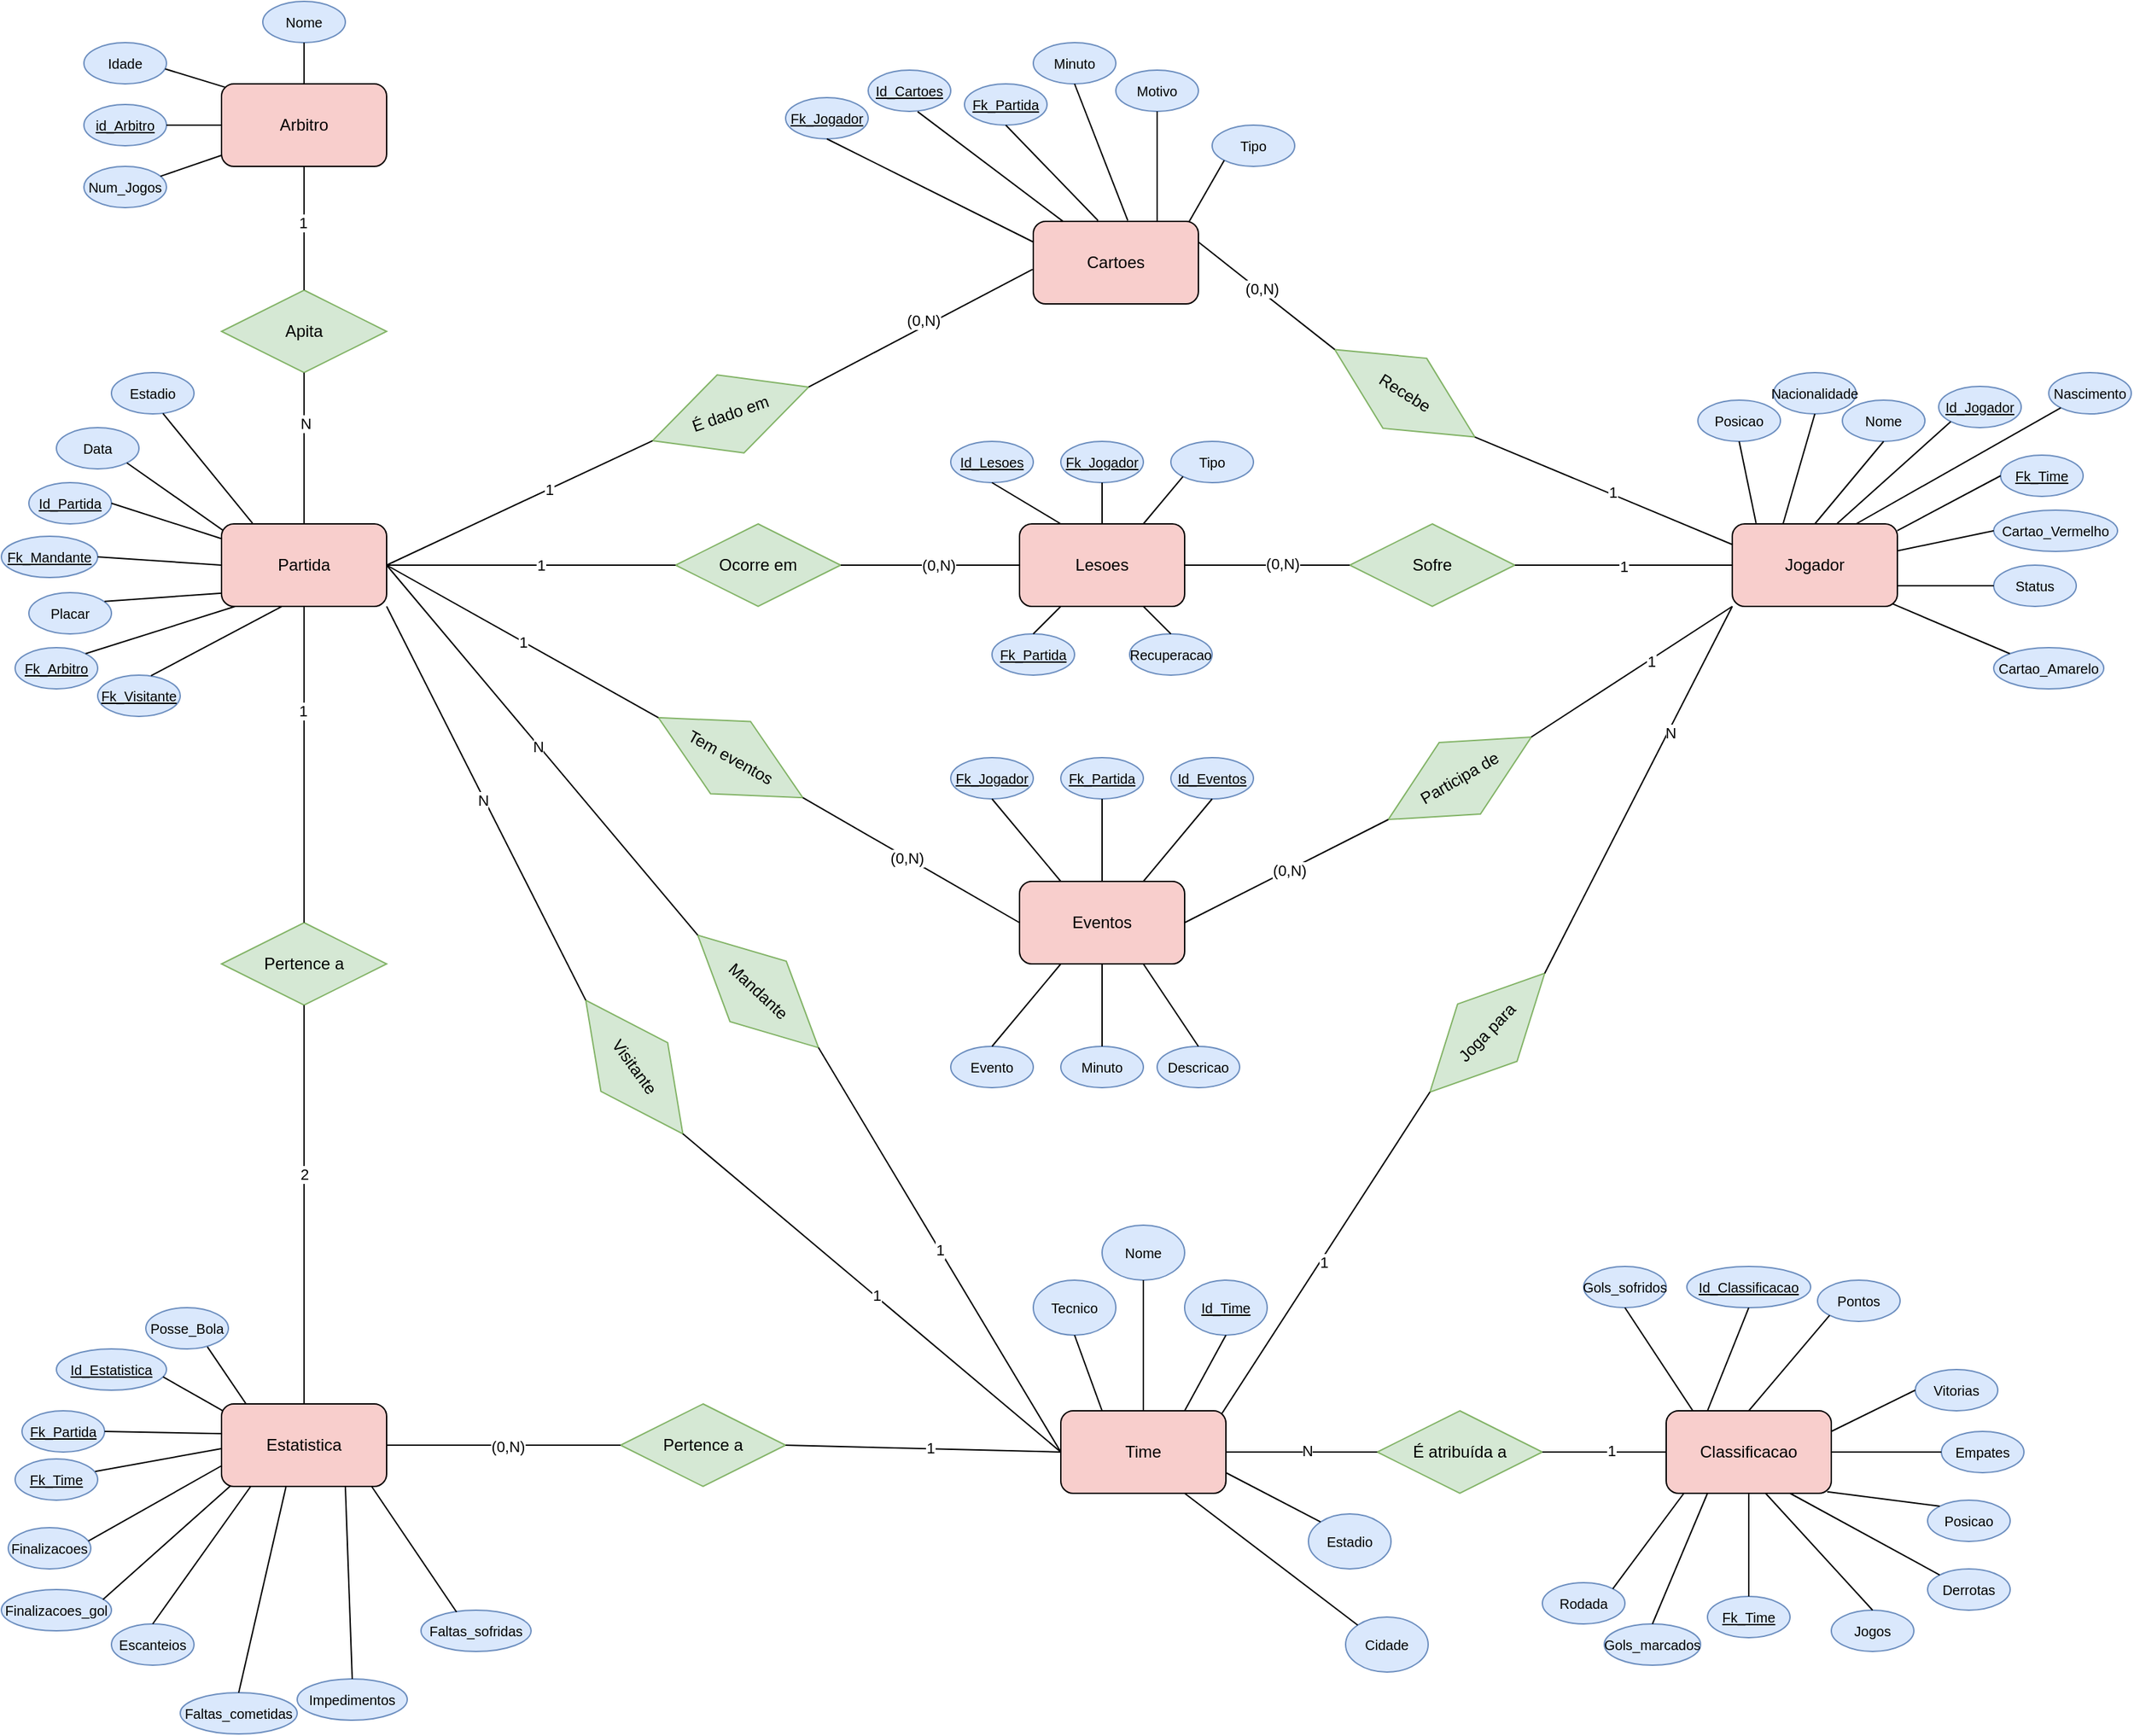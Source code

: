 <mxfile version="24.8.3">
  <diagram name="Página-1" id="WvHcjB-UxBnc6pg5mqNU">
    <mxGraphModel dx="1665" dy="1592" grid="1" gridSize="10" guides="1" tooltips="1" connect="1" arrows="1" fold="1" page="1" pageScale="1" pageWidth="827" pageHeight="1169" math="0" shadow="0">
      <root>
        <mxCell id="0" />
        <mxCell id="1" parent="0" />
        <mxCell id="bwxN70v7VwJq2_FTOUyA-3" value="Partida" style="rounded=1;whiteSpace=wrap;html=1;fillColor=#f8cecc;strokeColor=#050202;" parent="1" vertex="1">
          <mxGeometry x="-50" y="-220" width="120" height="60" as="geometry" />
        </mxCell>
        <mxCell id="bwxN70v7VwJq2_FTOUyA-4" value="Time" style="rounded=1;whiteSpace=wrap;html=1;fillColor=#f8cecc;strokeColor=#050202;" parent="1" vertex="1">
          <mxGeometry x="560" y="425" width="120" height="60" as="geometry" />
        </mxCell>
        <mxCell id="bwxN70v7VwJq2_FTOUyA-5" value="Jogador" style="rounded=1;whiteSpace=wrap;html=1;fillColor=#f8cecc;strokeColor=#050202;" parent="1" vertex="1">
          <mxGeometry x="1048.04" y="-220" width="120" height="60" as="geometry" />
        </mxCell>
        <mxCell id="bwxN70v7VwJq2_FTOUyA-7" value="Arbitro" style="rounded=1;whiteSpace=wrap;html=1;fillColor=#f8cecc;strokeColor=#080303;" parent="1" vertex="1">
          <mxGeometry x="-50" y="-540" width="120" height="60" as="geometry" />
        </mxCell>
        <mxCell id="bwxN70v7VwJq2_FTOUyA-8" value="Lesoes" style="rounded=1;whiteSpace=wrap;html=1;fillColor=#f8cecc;strokeColor=#050202;" parent="1" vertex="1">
          <mxGeometry x="530" y="-220" width="120" height="60" as="geometry" />
        </mxCell>
        <mxCell id="bwxN70v7VwJq2_FTOUyA-9" value="Cartoes" style="rounded=1;whiteSpace=wrap;html=1;fillColor=#f8cecc;strokeColor=#050202;rotation=0;" parent="1" vertex="1">
          <mxGeometry x="540" y="-440" width="120" height="60" as="geometry" />
        </mxCell>
        <mxCell id="bwxN70v7VwJq2_FTOUyA-10" value="Estatistica" style="rounded=1;whiteSpace=wrap;html=1;fillColor=#f8cecc;strokeColor=#050202;" parent="1" vertex="1">
          <mxGeometry x="-50" y="420" width="120" height="60" as="geometry" />
        </mxCell>
        <mxCell id="bwxN70v7VwJq2_FTOUyA-11" value="Eventos" style="rounded=1;whiteSpace=wrap;html=1;fillColor=#f8cecc;strokeColor=#000000;" parent="1" vertex="1">
          <mxGeometry x="530" y="40" width="120" height="60" as="geometry" />
        </mxCell>
        <mxCell id="bwxN70v7VwJq2_FTOUyA-13" value="Id_Time" style="ellipse;whiteSpace=wrap;html=1;align=center;fontStyle=4;fillColor=#dae8fc;strokeColor=#6c8ebf;fontSize=10;" parent="1" vertex="1">
          <mxGeometry x="650" y="330" width="60" height="40" as="geometry" />
        </mxCell>
        <mxCell id="bwxN70v7VwJq2_FTOUyA-15" value="" style="endArrow=none;html=1;rounded=0;exitX=0.5;exitY=1;exitDx=0;exitDy=0;entryX=0.75;entryY=0;entryDx=0;entryDy=0;" parent="1" source="bwxN70v7VwJq2_FTOUyA-13" target="bwxN70v7VwJq2_FTOUyA-4" edge="1">
          <mxGeometry relative="1" as="geometry">
            <mxPoint x="700" y="535" as="sourcePoint" />
            <mxPoint x="860" y="535" as="targetPoint" />
          </mxGeometry>
        </mxCell>
        <mxCell id="bwxN70v7VwJq2_FTOUyA-16" value="Tecnico" style="ellipse;whiteSpace=wrap;html=1;align=center;fillColor=#dae8fc;strokeColor=#6c8ebf;fontSize=10;" parent="1" vertex="1">
          <mxGeometry x="540" y="330" width="60" height="40" as="geometry" />
        </mxCell>
        <mxCell id="bwxN70v7VwJq2_FTOUyA-18" value="" style="endArrow=none;html=1;rounded=0;entryX=0.5;entryY=1;entryDx=0;entryDy=0;exitX=0.25;exitY=0;exitDx=0;exitDy=0;" parent="1" source="bwxN70v7VwJq2_FTOUyA-4" target="bwxN70v7VwJq2_FTOUyA-16" edge="1">
          <mxGeometry relative="1" as="geometry">
            <mxPoint x="700" y="535" as="sourcePoint" />
            <mxPoint x="860" y="535" as="targetPoint" />
          </mxGeometry>
        </mxCell>
        <mxCell id="bwxN70v7VwJq2_FTOUyA-19" value="Classificacao" style="rounded=1;whiteSpace=wrap;html=1;fillColor=#f8cecc;strokeColor=#000000;" parent="1" vertex="1">
          <mxGeometry x="1000" y="425" width="120" height="60" as="geometry" />
        </mxCell>
        <mxCell id="bwxN70v7VwJq2_FTOUyA-20" value="Nome" style="ellipse;whiteSpace=wrap;html=1;align=center;fillColor=#dae8fc;strokeColor=#6c8ebf;fontSize=10;" parent="1" vertex="1">
          <mxGeometry x="590" y="290" width="60" height="40" as="geometry" />
        </mxCell>
        <mxCell id="bwxN70v7VwJq2_FTOUyA-21" value="" style="endArrow=none;html=1;rounded=0;entryX=0.5;entryY=1;entryDx=0;entryDy=0;exitX=0.5;exitY=0;exitDx=0;exitDy=0;" parent="1" source="bwxN70v7VwJq2_FTOUyA-4" target="bwxN70v7VwJq2_FTOUyA-20" edge="1">
          <mxGeometry relative="1" as="geometry">
            <mxPoint x="620" y="435" as="sourcePoint" />
            <mxPoint x="600" y="385" as="targetPoint" />
          </mxGeometry>
        </mxCell>
        <mxCell id="bwxN70v7VwJq2_FTOUyA-22" value="Cidade" style="ellipse;whiteSpace=wrap;html=1;align=center;fillColor=#dae8fc;strokeColor=#6c8ebf;fontSize=10;" parent="1" vertex="1">
          <mxGeometry x="767" y="575" width="60" height="40" as="geometry" />
        </mxCell>
        <mxCell id="bwxN70v7VwJq2_FTOUyA-23" value="Estadio" style="ellipse;whiteSpace=wrap;html=1;align=center;fillColor=#dae8fc;strokeColor=#6c8ebf;fontSize=10;" parent="1" vertex="1">
          <mxGeometry x="740" y="500" width="60" height="40" as="geometry" />
        </mxCell>
        <mxCell id="bwxN70v7VwJq2_FTOUyA-24" value="" style="endArrow=none;html=1;rounded=0;entryX=0;entryY=0;entryDx=0;entryDy=0;exitX=0.75;exitY=1;exitDx=0;exitDy=0;" parent="1" source="bwxN70v7VwJq2_FTOUyA-4" target="bwxN70v7VwJq2_FTOUyA-22" edge="1">
          <mxGeometry relative="1" as="geometry">
            <mxPoint x="560" y="435" as="sourcePoint" />
            <mxPoint x="480" y="395" as="targetPoint" />
          </mxGeometry>
        </mxCell>
        <mxCell id="bwxN70v7VwJq2_FTOUyA-25" value="" style="endArrow=none;html=1;rounded=0;entryX=0;entryY=0;entryDx=0;entryDy=0;exitX=1;exitY=0.75;exitDx=0;exitDy=0;" parent="1" source="bwxN70v7VwJq2_FTOUyA-4" target="bwxN70v7VwJq2_FTOUyA-23" edge="1">
          <mxGeometry relative="1" as="geometry">
            <mxPoint x="560" y="465" as="sourcePoint" />
            <mxPoint x="510" y="465" as="targetPoint" />
          </mxGeometry>
        </mxCell>
        <mxCell id="bwxN70v7VwJq2_FTOUyA-29" value="Nome" style="ellipse;whiteSpace=wrap;html=1;align=center;fillColor=#dae8fc;strokeColor=#6c8ebf;fontSize=10;" parent="1" vertex="1">
          <mxGeometry x="1128.04" y="-310" width="60" height="30" as="geometry" />
        </mxCell>
        <mxCell id="bwxN70v7VwJq2_FTOUyA-30" value="Id_Jogador" style="ellipse;whiteSpace=wrap;html=1;align=center;fontStyle=4;fillColor=#dae8fc;strokeColor=#6c8ebf;fontSize=10;" parent="1" vertex="1">
          <mxGeometry x="1198.04" y="-320" width="60" height="30" as="geometry" />
        </mxCell>
        <mxCell id="bwxN70v7VwJq2_FTOUyA-31" value="Nascimento" style="ellipse;whiteSpace=wrap;html=1;align=center;fillColor=#dae8fc;strokeColor=#6c8ebf;fontSize=10;" parent="1" vertex="1">
          <mxGeometry x="1278.04" y="-330" width="60" height="30" as="geometry" />
        </mxCell>
        <mxCell id="bwxN70v7VwJq2_FTOUyA-32" value="Fk_Time" style="ellipse;whiteSpace=wrap;html=1;align=center;fontStyle=4;fillColor=#dae8fc;strokeColor=#6c8ebf;fontSize=10;" parent="1" vertex="1">
          <mxGeometry x="1243.04" y="-270" width="60" height="30" as="geometry" />
        </mxCell>
        <mxCell id="bwxN70v7VwJq2_FTOUyA-33" value="Nacionalidade" style="ellipse;whiteSpace=wrap;html=1;align=center;fillColor=#dae8fc;strokeColor=#6c8ebf;fontSize=10;" parent="1" vertex="1">
          <mxGeometry x="1078.04" y="-330" width="60" height="30" as="geometry" />
        </mxCell>
        <mxCell id="bwxN70v7VwJq2_FTOUyA-34" value="Posicao" style="ellipse;whiteSpace=wrap;html=1;align=center;fillColor=#dae8fc;strokeColor=#6c8ebf;fontSize=10;" parent="1" vertex="1">
          <mxGeometry x="1023.04" y="-310" width="60" height="30" as="geometry" />
        </mxCell>
        <mxCell id="bwxN70v7VwJq2_FTOUyA-35" value="Status" style="ellipse;whiteSpace=wrap;html=1;align=center;fillColor=#dae8fc;strokeColor=#6c8ebf;fontSize=10;" parent="1" vertex="1">
          <mxGeometry x="1238.04" y="-190" width="60" height="30" as="geometry" />
        </mxCell>
        <mxCell id="bwxN70v7VwJq2_FTOUyA-36" value="Cartao_Amarelo" style="ellipse;whiteSpace=wrap;html=1;align=center;fillColor=#dae8fc;strokeColor=#6c8ebf;fontSize=10;" parent="1" vertex="1">
          <mxGeometry x="1238.04" y="-130" width="80" height="30" as="geometry" />
        </mxCell>
        <mxCell id="bwxN70v7VwJq2_FTOUyA-37" value="Cartao_Vermelho" style="ellipse;whiteSpace=wrap;html=1;align=center;fillColor=#dae8fc;strokeColor=#6c8ebf;fontSize=10;" parent="1" vertex="1">
          <mxGeometry x="1238.04" y="-230" width="90" height="30" as="geometry" />
        </mxCell>
        <mxCell id="bwxN70v7VwJq2_FTOUyA-39" value="" style="endArrow=none;html=1;rounded=0;entryX=0.144;entryY=-0.009;entryDx=0;entryDy=0;entryPerimeter=0;exitX=0.5;exitY=1;exitDx=0;exitDy=0;" parent="1" source="bwxN70v7VwJq2_FTOUyA-34" target="bwxN70v7VwJq2_FTOUyA-5" edge="1">
          <mxGeometry relative="1" as="geometry">
            <mxPoint x="1013.04" y="-280" as="sourcePoint" />
            <mxPoint x="962.04" y="-170" as="targetPoint" />
          </mxGeometry>
        </mxCell>
        <mxCell id="bwxN70v7VwJq2_FTOUyA-42" value="" style="endArrow=none;html=1;rounded=0;entryX=0.308;entryY=-0.004;entryDx=0;entryDy=0;entryPerimeter=0;exitX=0.5;exitY=1;exitDx=0;exitDy=0;" parent="1" source="bwxN70v7VwJq2_FTOUyA-33" target="bwxN70v7VwJq2_FTOUyA-5" edge="1">
          <mxGeometry relative="1" as="geometry">
            <mxPoint x="1072.04" y="-310" as="sourcePoint" />
            <mxPoint x="1093.04" y="-242" as="targetPoint" />
          </mxGeometry>
        </mxCell>
        <mxCell id="bwxN70v7VwJq2_FTOUyA-43" value="" style="endArrow=none;html=1;rounded=0;exitX=0.5;exitY=1;exitDx=0;exitDy=0;entryX=0.5;entryY=0;entryDx=0;entryDy=0;" parent="1" source="bwxN70v7VwJq2_FTOUyA-29" target="bwxN70v7VwJq2_FTOUyA-5" edge="1">
          <mxGeometry relative="1" as="geometry">
            <mxPoint x="1034.04" y="-361" as="sourcePoint" />
            <mxPoint x="1083.04" y="-220" as="targetPoint" />
          </mxGeometry>
        </mxCell>
        <mxCell id="bwxN70v7VwJq2_FTOUyA-44" value="" style="endArrow=none;html=1;rounded=0;exitX=0;exitY=1;exitDx=0;exitDy=0;entryX=0.635;entryY=-0.004;entryDx=0;entryDy=0;entryPerimeter=0;" parent="1" source="bwxN70v7VwJq2_FTOUyA-30" target="bwxN70v7VwJq2_FTOUyA-5" edge="1">
          <mxGeometry relative="1" as="geometry">
            <mxPoint x="1093.04" y="-410" as="sourcePoint" />
            <mxPoint x="1093.04" y="-210" as="targetPoint" />
          </mxGeometry>
        </mxCell>
        <mxCell id="bwxN70v7VwJq2_FTOUyA-45" value="" style="endArrow=none;html=1;rounded=0;exitX=0;exitY=1;exitDx=0;exitDy=0;entryX=0.75;entryY=0;entryDx=0;entryDy=0;" parent="1" source="bwxN70v7VwJq2_FTOUyA-31" target="bwxN70v7VwJq2_FTOUyA-5" edge="1">
          <mxGeometry relative="1" as="geometry">
            <mxPoint x="1206.04" y="-408" as="sourcePoint" />
            <mxPoint x="1119.04" y="-210" as="targetPoint" />
          </mxGeometry>
        </mxCell>
        <mxCell id="bwxN70v7VwJq2_FTOUyA-46" value="" style="endArrow=none;html=1;rounded=0;exitX=0;exitY=0.5;exitDx=0;exitDy=0;entryX=0.999;entryY=0.083;entryDx=0;entryDy=0;entryPerimeter=0;" parent="1" source="bwxN70v7VwJq2_FTOUyA-32" target="bwxN70v7VwJq2_FTOUyA-5" edge="1">
          <mxGeometry relative="1" as="geometry">
            <mxPoint x="1274.04" y="-364" as="sourcePoint" />
            <mxPoint x="1133.04" y="-210" as="targetPoint" />
          </mxGeometry>
        </mxCell>
        <mxCell id="bwxN70v7VwJq2_FTOUyA-47" value="" style="endArrow=none;html=1;rounded=0;exitX=0;exitY=0.5;exitDx=0;exitDy=0;entryX=1.004;entryY=0.325;entryDx=0;entryDy=0;entryPerimeter=0;" parent="1" source="bwxN70v7VwJq2_FTOUyA-37" target="bwxN70v7VwJq2_FTOUyA-5" edge="1">
          <mxGeometry relative="1" as="geometry">
            <mxPoint x="1283.04" y="-280" as="sourcePoint" />
            <mxPoint x="1163.04" y="-205" as="targetPoint" />
          </mxGeometry>
        </mxCell>
        <mxCell id="bwxN70v7VwJq2_FTOUyA-48" value="" style="endArrow=none;html=1;rounded=0;exitX=0;exitY=0.5;exitDx=0;exitDy=0;entryX=1;entryY=0.75;entryDx=0;entryDy=0;" parent="1" source="bwxN70v7VwJq2_FTOUyA-35" target="bwxN70v7VwJq2_FTOUyA-5" edge="1">
          <mxGeometry relative="1" as="geometry">
            <mxPoint x="1283.04" y="-280" as="sourcePoint" />
            <mxPoint x="1163.04" y="-205" as="targetPoint" />
          </mxGeometry>
        </mxCell>
        <mxCell id="bwxN70v7VwJq2_FTOUyA-49" value="" style="endArrow=none;html=1;rounded=0;exitX=0;exitY=0;exitDx=0;exitDy=0;entryX=0.972;entryY=0.97;entryDx=0;entryDy=0;entryPerimeter=0;" parent="1" source="bwxN70v7VwJq2_FTOUyA-36" target="bwxN70v7VwJq2_FTOUyA-5" edge="1">
          <mxGeometry relative="1" as="geometry">
            <mxPoint x="1243.04" y="-120" as="sourcePoint" />
            <mxPoint x="1163.04" y="-165" as="targetPoint" />
          </mxGeometry>
        </mxCell>
        <mxCell id="bwxN70v7VwJq2_FTOUyA-51" value="id_Arbitro" style="ellipse;whiteSpace=wrap;html=1;align=center;fontStyle=4;fillColor=#dae8fc;strokeColor=#6c8ebf;fontSize=10;" parent="1" vertex="1">
          <mxGeometry x="-150" y="-525" width="60" height="30" as="geometry" />
        </mxCell>
        <mxCell id="bwxN70v7VwJq2_FTOUyA-52" value="Idade" style="ellipse;whiteSpace=wrap;html=1;align=center;fillColor=#dae8fc;strokeColor=#6c8ebf;fontSize=10;" parent="1" vertex="1">
          <mxGeometry x="-150" y="-570" width="60" height="30" as="geometry" />
        </mxCell>
        <mxCell id="bwxN70v7VwJq2_FTOUyA-53" value="Nome" style="ellipse;whiteSpace=wrap;html=1;align=center;fillColor=#dae8fc;strokeColor=#6c8ebf;fontSize=10;" parent="1" vertex="1">
          <mxGeometry x="-20" y="-600" width="60" height="30" as="geometry" />
        </mxCell>
        <mxCell id="bwxN70v7VwJq2_FTOUyA-54" value="Num_Jogos" style="ellipse;whiteSpace=wrap;html=1;align=center;fillColor=#dae8fc;strokeColor=#6c8ebf;fontSize=10;" parent="1" vertex="1">
          <mxGeometry x="-150" y="-480" width="60" height="30" as="geometry" />
        </mxCell>
        <mxCell id="bwxN70v7VwJq2_FTOUyA-55" value="" style="endArrow=none;html=1;rounded=0;entryX=1;entryY=0.5;entryDx=0;entryDy=0;exitX=0;exitY=0.5;exitDx=0;exitDy=0;" parent="1" source="bwxN70v7VwJq2_FTOUyA-7" target="bwxN70v7VwJq2_FTOUyA-51" edge="1">
          <mxGeometry relative="1" as="geometry">
            <mxPoint x="-40" y="-710" as="sourcePoint" />
            <mxPoint x="-73" y="-679" as="targetPoint" />
          </mxGeometry>
        </mxCell>
        <mxCell id="bwxN70v7VwJq2_FTOUyA-56" value="" style="endArrow=none;html=1;rounded=0;entryX=0.984;entryY=0.638;entryDx=0;entryDy=0;exitX=0.025;exitY=0.043;exitDx=0;exitDy=0;exitPerimeter=0;entryPerimeter=0;" parent="1" source="bwxN70v7VwJq2_FTOUyA-7" target="bwxN70v7VwJq2_FTOUyA-52" edge="1">
          <mxGeometry relative="1" as="geometry">
            <mxPoint x="-40" y="-500" as="sourcePoint" />
            <mxPoint x="-110" y="-500" as="targetPoint" />
          </mxGeometry>
        </mxCell>
        <mxCell id="bwxN70v7VwJq2_FTOUyA-57" value="" style="endArrow=none;html=1;rounded=0;entryX=0.5;entryY=1;entryDx=0;entryDy=0;exitX=0.5;exitY=0;exitDx=0;exitDy=0;" parent="1" source="bwxN70v7VwJq2_FTOUyA-7" target="bwxN70v7VwJq2_FTOUyA-53" edge="1">
          <mxGeometry relative="1" as="geometry">
            <mxPoint x="-35" y="-528" as="sourcePoint" />
            <mxPoint x="-130" y="-560" as="targetPoint" />
          </mxGeometry>
        </mxCell>
        <mxCell id="bwxN70v7VwJq2_FTOUyA-58" value="" style="endArrow=none;html=1;rounded=0;entryX=0.002;entryY=0.865;entryDx=0;entryDy=0;exitX=0.928;exitY=0.239;exitDx=0;exitDy=0;entryPerimeter=0;exitPerimeter=0;" parent="1" source="bwxN70v7VwJq2_FTOUyA-54" target="bwxN70v7VwJq2_FTOUyA-7" edge="1">
          <mxGeometry relative="1" as="geometry">
            <mxPoint x="-40" y="-500" as="sourcePoint" />
            <mxPoint x="-110" y="-500" as="targetPoint" />
          </mxGeometry>
        </mxCell>
        <mxCell id="bwxN70v7VwJq2_FTOUyA-60" value="Id_Lesoes" style="ellipse;whiteSpace=wrap;html=1;align=center;fontStyle=4;fillColor=#dae8fc;strokeColor=#6c8ebf;fontSize=10;" parent="1" vertex="1">
          <mxGeometry x="480" y="-280" width="60" height="30" as="geometry" />
        </mxCell>
        <mxCell id="bwxN70v7VwJq2_FTOUyA-61" value="Tipo" style="ellipse;whiteSpace=wrap;html=1;align=center;fillColor=#dae8fc;strokeColor=#6c8ebf;fontSize=10;" parent="1" vertex="1">
          <mxGeometry x="640" y="-280" width="60" height="30" as="geometry" />
        </mxCell>
        <mxCell id="bwxN70v7VwJq2_FTOUyA-62" value="Fk_Jogador" style="ellipse;whiteSpace=wrap;html=1;align=center;fontStyle=4;fillColor=#dae8fc;strokeColor=#6c8ebf;fontSize=10;" parent="1" vertex="1">
          <mxGeometry x="560" y="-280" width="60" height="30" as="geometry" />
        </mxCell>
        <mxCell id="bwxN70v7VwJq2_FTOUyA-63" value="Recuperacao" style="ellipse;whiteSpace=wrap;html=1;align=center;fillColor=#dae8fc;strokeColor=#6c8ebf;fontSize=10;" parent="1" vertex="1">
          <mxGeometry x="610" y="-140" width="60" height="30" as="geometry" />
        </mxCell>
        <mxCell id="bwxN70v7VwJq2_FTOUyA-64" value="" style="endArrow=none;html=1;rounded=0;exitX=0.5;exitY=1;exitDx=0;exitDy=0;entryX=0.25;entryY=0;entryDx=0;entryDy=0;" parent="1" source="bwxN70v7VwJq2_FTOUyA-60" target="bwxN70v7VwJq2_FTOUyA-8" edge="1">
          <mxGeometry relative="1" as="geometry">
            <mxPoint x="740" y="-391" as="sourcePoint" />
            <mxPoint x="617" y="-473" as="targetPoint" />
          </mxGeometry>
        </mxCell>
        <mxCell id="bwxN70v7VwJq2_FTOUyA-65" value="" style="endArrow=none;html=1;rounded=0;exitX=0.5;exitY=1;exitDx=0;exitDy=0;entryX=0.5;entryY=0;entryDx=0;entryDy=0;" parent="1" source="bwxN70v7VwJq2_FTOUyA-62" target="bwxN70v7VwJq2_FTOUyA-8" edge="1">
          <mxGeometry relative="1" as="geometry">
            <mxPoint x="800" y="-280" as="sourcePoint" />
            <mxPoint x="720" y="-221" as="targetPoint" />
          </mxGeometry>
        </mxCell>
        <mxCell id="bwxN70v7VwJq2_FTOUyA-67" value="" style="endArrow=none;html=1;rounded=0;exitX=0;exitY=1;exitDx=0;exitDy=0;entryX=0.75;entryY=0;entryDx=0;entryDy=0;" parent="1" source="bwxN70v7VwJq2_FTOUyA-61" target="bwxN70v7VwJq2_FTOUyA-8" edge="1">
          <mxGeometry relative="1" as="geometry">
            <mxPoint x="850" y="-241" as="sourcePoint" />
            <mxPoint x="720" y="-206" as="targetPoint" />
          </mxGeometry>
        </mxCell>
        <mxCell id="bwxN70v7VwJq2_FTOUyA-68" value="" style="endArrow=none;html=1;rounded=0;entryX=0.75;entryY=1;entryDx=0;entryDy=0;exitX=0.5;exitY=0;exitDx=0;exitDy=0;" parent="1" source="bwxN70v7VwJq2_FTOUyA-63" target="bwxN70v7VwJq2_FTOUyA-8" edge="1">
          <mxGeometry relative="1" as="geometry">
            <mxPoint x="630" y="-139" as="sourcePoint" />
            <mxPoint x="720" y="-181" as="targetPoint" />
          </mxGeometry>
        </mxCell>
        <mxCell id="bwxN70v7VwJq2_FTOUyA-69" value="Id_Cartoes" style="ellipse;whiteSpace=wrap;html=1;align=center;fontStyle=4;fillColor=#dae8fc;strokeColor=#6c8ebf;fontSize=10;" parent="1" vertex="1">
          <mxGeometry x="420" y="-550" width="60" height="30" as="geometry" />
        </mxCell>
        <mxCell id="bwxN70v7VwJq2_FTOUyA-70" value="Fk_Jogador" style="ellipse;whiteSpace=wrap;html=1;align=center;fontStyle=4;fillColor=#dae8fc;strokeColor=#6c8ebf;fontSize=10;" parent="1" vertex="1">
          <mxGeometry x="360" y="-530" width="60" height="30" as="geometry" />
        </mxCell>
        <mxCell id="bwxN70v7VwJq2_FTOUyA-71" value="Fk_Partida" style="ellipse;whiteSpace=wrap;html=1;align=center;fontStyle=4;fillColor=#dae8fc;strokeColor=#6c8ebf;fontSize=10;" parent="1" vertex="1">
          <mxGeometry x="490" y="-540" width="60" height="30" as="geometry" />
        </mxCell>
        <mxCell id="bwxN70v7VwJq2_FTOUyA-72" value="Tipo" style="ellipse;whiteSpace=wrap;html=1;align=center;fillColor=#dae8fc;strokeColor=#6c8ebf;fontSize=10;" parent="1" vertex="1">
          <mxGeometry x="670" y="-510" width="60" height="30" as="geometry" />
        </mxCell>
        <mxCell id="bwxN70v7VwJq2_FTOUyA-73" value="Minuto" style="ellipse;whiteSpace=wrap;html=1;align=center;fillColor=#dae8fc;strokeColor=#6c8ebf;fontSize=10;" parent="1" vertex="1">
          <mxGeometry x="540" y="-570" width="60" height="30" as="geometry" />
        </mxCell>
        <mxCell id="bwxN70v7VwJq2_FTOUyA-74" value="Motivo" style="ellipse;whiteSpace=wrap;html=1;align=center;fillColor=#dae8fc;strokeColor=#6c8ebf;fontSize=10;" parent="1" vertex="1">
          <mxGeometry x="600" y="-550" width="60" height="30" as="geometry" />
        </mxCell>
        <mxCell id="bwxN70v7VwJq2_FTOUyA-76" value="" style="endArrow=none;html=1;rounded=0;exitX=0.5;exitY=1;exitDx=0;exitDy=0;entryX=0;entryY=0.25;entryDx=0;entryDy=0;" parent="1" source="bwxN70v7VwJq2_FTOUyA-70" target="bwxN70v7VwJq2_FTOUyA-9" edge="1">
          <mxGeometry relative="1" as="geometry">
            <mxPoint x="1275" y="-489" as="sourcePoint" />
            <mxPoint x="1100" y="-525" as="targetPoint" />
          </mxGeometry>
        </mxCell>
        <mxCell id="bwxN70v7VwJq2_FTOUyA-77" value="" style="endArrow=none;html=1;rounded=0;exitX=0.599;exitY=1.006;exitDx=0;exitDy=0;entryX=0.181;entryY=0.001;entryDx=0;entryDy=0;exitPerimeter=0;entryPerimeter=0;" parent="1" source="bwxN70v7VwJq2_FTOUyA-69" target="bwxN70v7VwJq2_FTOUyA-9" edge="1">
          <mxGeometry relative="1" as="geometry">
            <mxPoint x="1245" y="-396" as="sourcePoint" />
            <mxPoint x="1100" y="-355" as="targetPoint" />
          </mxGeometry>
        </mxCell>
        <mxCell id="bwxN70v7VwJq2_FTOUyA-78" value="" style="endArrow=none;html=1;rounded=0;exitX=0.5;exitY=1;exitDx=0;exitDy=0;entryX=0.392;entryY=-0.011;entryDx=0;entryDy=0;entryPerimeter=0;" parent="1" source="bwxN70v7VwJq2_FTOUyA-71" target="bwxN70v7VwJq2_FTOUyA-9" edge="1">
          <mxGeometry relative="1" as="geometry">
            <mxPoint x="1260" y="-360" as="sourcePoint" />
            <mxPoint x="1100" y="-340" as="targetPoint" />
          </mxGeometry>
        </mxCell>
        <mxCell id="bwxN70v7VwJq2_FTOUyA-80" value="" style="endArrow=none;html=1;rounded=0;exitX=0.5;exitY=1;exitDx=0;exitDy=0;entryX=0.572;entryY=-0.011;entryDx=0;entryDy=0;entryPerimeter=0;" parent="1" source="bwxN70v7VwJq2_FTOUyA-73" target="bwxN70v7VwJq2_FTOUyA-9" edge="1">
          <mxGeometry relative="1" as="geometry">
            <mxPoint x="1290" y="-310" as="sourcePoint" />
            <mxPoint x="1100" y="-325" as="targetPoint" />
          </mxGeometry>
        </mxCell>
        <mxCell id="bwxN70v7VwJq2_FTOUyA-81" value="" style="endArrow=none;html=1;rounded=0;entryX=0.75;entryY=0;entryDx=0;entryDy=0;" parent="1" source="bwxN70v7VwJq2_FTOUyA-74" target="bwxN70v7VwJq2_FTOUyA-9" edge="1">
          <mxGeometry relative="1" as="geometry">
            <mxPoint x="1310" y="-250" as="sourcePoint" />
            <mxPoint x="1100" y="-310" as="targetPoint" />
          </mxGeometry>
        </mxCell>
        <mxCell id="bwxN70v7VwJq2_FTOUyA-82" value="" style="endArrow=none;html=1;rounded=0;exitX=0;exitY=1;exitDx=0;exitDy=0;entryX=0.943;entryY=0.007;entryDx=0;entryDy=0;entryPerimeter=0;" parent="1" source="bwxN70v7VwJq2_FTOUyA-72" target="bwxN70v7VwJq2_FTOUyA-9" edge="1">
          <mxGeometry relative="1" as="geometry">
            <mxPoint x="560" y="-310.0" as="sourcePoint" />
            <mxPoint x="1100" y="-295" as="targetPoint" />
          </mxGeometry>
        </mxCell>
        <mxCell id="bwxN70v7VwJq2_FTOUyA-84" value="Id_Estatistica" style="ellipse;whiteSpace=wrap;html=1;align=center;fontStyle=4;fillColor=#dae8fc;strokeColor=#6c8ebf;fontSize=10;" parent="1" vertex="1">
          <mxGeometry x="-170" y="380" width="80" height="30" as="geometry" />
        </mxCell>
        <mxCell id="bwxN70v7VwJq2_FTOUyA-86" value="Fk_Partida" style="ellipse;whiteSpace=wrap;html=1;align=center;fontStyle=4;fillColor=#dae8fc;strokeColor=#6c8ebf;fontSize=10;" parent="1" vertex="1">
          <mxGeometry x="-195" y="425" width="60" height="30" as="geometry" />
        </mxCell>
        <mxCell id="bwxN70v7VwJq2_FTOUyA-88" value="Fk_Time" style="ellipse;whiteSpace=wrap;html=1;align=center;fontStyle=4;fillColor=#dae8fc;strokeColor=#6c8ebf;fontSize=10;" parent="1" vertex="1">
          <mxGeometry x="-200" y="460" width="60" height="30" as="geometry" />
        </mxCell>
        <mxCell id="bwxN70v7VwJq2_FTOUyA-89" value="Posse_Bola" style="ellipse;whiteSpace=wrap;html=1;align=center;fillColor=#dae8fc;strokeColor=#6c8ebf;fontSize=10;" parent="1" vertex="1">
          <mxGeometry x="-105" y="350" width="60" height="30" as="geometry" />
        </mxCell>
        <mxCell id="bwxN70v7VwJq2_FTOUyA-90" value="Finalizacoes" style="ellipse;whiteSpace=wrap;html=1;align=center;fillColor=#dae8fc;strokeColor=#6c8ebf;fontSize=10;" parent="1" vertex="1">
          <mxGeometry x="-205" y="510" width="60" height="30" as="geometry" />
        </mxCell>
        <mxCell id="bwxN70v7VwJq2_FTOUyA-91" value="Finalizacoes_gol" style="ellipse;whiteSpace=wrap;html=1;align=center;fillColor=#dae8fc;strokeColor=#6c8ebf;fontSize=10;" parent="1" vertex="1">
          <mxGeometry x="-210" y="555" width="80" height="30" as="geometry" />
        </mxCell>
        <mxCell id="bwxN70v7VwJq2_FTOUyA-92" value="Escanteios" style="ellipse;whiteSpace=wrap;html=1;align=center;fillColor=#dae8fc;strokeColor=#6c8ebf;fontSize=10;" parent="1" vertex="1">
          <mxGeometry x="-130" y="580" width="60" height="30" as="geometry" />
        </mxCell>
        <mxCell id="bwxN70v7VwJq2_FTOUyA-93" value="Faltas_cometidas" style="ellipse;whiteSpace=wrap;html=1;align=center;fillColor=#dae8fc;strokeColor=#6c8ebf;fontSize=10;" parent="1" vertex="1">
          <mxGeometry x="-80" y="630" width="85" height="30" as="geometry" />
        </mxCell>
        <mxCell id="bwxN70v7VwJq2_FTOUyA-94" value="Impedimentos" style="ellipse;whiteSpace=wrap;html=1;align=center;fillColor=#dae8fc;strokeColor=#6c8ebf;fontSize=10;" parent="1" vertex="1">
          <mxGeometry x="5" y="620" width="80" height="30" as="geometry" />
        </mxCell>
        <mxCell id="bwxN70v7VwJq2_FTOUyA-97" value="" style="endArrow=none;html=1;rounded=0;entryX=0.148;entryY=-0.002;entryDx=0;entryDy=0;exitX=0.745;exitY=0.948;exitDx=0;exitDy=0;exitPerimeter=0;entryPerimeter=0;" parent="1" source="bwxN70v7VwJq2_FTOUyA-89" target="bwxN70v7VwJq2_FTOUyA-10" edge="1">
          <mxGeometry relative="1" as="geometry">
            <mxPoint x="-59" y="379" as="sourcePoint" />
            <mxPoint x="-30" y="340" as="targetPoint" />
          </mxGeometry>
        </mxCell>
        <mxCell id="bwxN70v7VwJq2_FTOUyA-98" value="" style="endArrow=none;html=1;rounded=0;entryX=0.009;entryY=0.084;entryDx=0;entryDy=0;exitX=0.969;exitY=0.678;exitDx=0;exitDy=0;entryPerimeter=0;exitPerimeter=0;" parent="1" source="bwxN70v7VwJq2_FTOUyA-84" target="bwxN70v7VwJq2_FTOUyA-10" edge="1">
          <mxGeometry relative="1" as="geometry">
            <mxPoint x="-35" y="474" as="sourcePoint" />
            <mxPoint y="560" as="targetPoint" />
          </mxGeometry>
        </mxCell>
        <mxCell id="bwxN70v7VwJq2_FTOUyA-99" value="" style="endArrow=none;html=1;rounded=0;entryX=0.002;entryY=0.36;entryDx=0;entryDy=0;exitX=1;exitY=0.5;exitDx=0;exitDy=0;entryPerimeter=0;" parent="1" source="bwxN70v7VwJq2_FTOUyA-86" target="bwxN70v7VwJq2_FTOUyA-10" edge="1">
          <mxGeometry relative="1" as="geometry">
            <mxPoint x="-80" y="530" as="sourcePoint" />
            <mxPoint x="-27" y="564" as="targetPoint" />
          </mxGeometry>
        </mxCell>
        <mxCell id="bwxN70v7VwJq2_FTOUyA-100" value="" style="endArrow=none;html=1;rounded=0;entryX=0;entryY=0.542;entryDx=0;entryDy=0;exitX=0.969;exitY=0.304;exitDx=0;exitDy=0;entryPerimeter=0;exitPerimeter=0;" parent="1" source="bwxN70v7VwJq2_FTOUyA-88" target="bwxN70v7VwJq2_FTOUyA-10" edge="1">
          <mxGeometry relative="1" as="geometry">
            <mxPoint x="-120" y="590" as="sourcePoint" />
            <mxPoint x="-30" y="575" as="targetPoint" />
          </mxGeometry>
        </mxCell>
        <mxCell id="bwxN70v7VwJq2_FTOUyA-101" value="" style="endArrow=none;html=1;rounded=0;entryX=0;entryY=0.75;entryDx=0;entryDy=0;exitX=0.971;exitY=0.323;exitDx=0;exitDy=0;exitPerimeter=0;" parent="1" source="bwxN70v7VwJq2_FTOUyA-90" target="bwxN70v7VwJq2_FTOUyA-10" edge="1">
          <mxGeometry relative="1" as="geometry">
            <mxPoint x="-160" y="630" as="sourcePoint" />
            <mxPoint x="-30" y="593" as="targetPoint" />
          </mxGeometry>
        </mxCell>
        <mxCell id="bwxN70v7VwJq2_FTOUyA-102" value="" style="endArrow=none;html=1;rounded=0;entryX=0.054;entryY=0.993;entryDx=0;entryDy=0;exitX=0.923;exitY=0.242;exitDx=0;exitDy=0;entryPerimeter=0;exitPerimeter=0;" parent="1" source="bwxN70v7VwJq2_FTOUyA-91" target="bwxN70v7VwJq2_FTOUyA-10" edge="1">
          <mxGeometry relative="1" as="geometry">
            <mxPoint x="-150" y="690" as="sourcePoint" />
            <mxPoint x="-30" y="605" as="targetPoint" />
          </mxGeometry>
        </mxCell>
        <mxCell id="bwxN70v7VwJq2_FTOUyA-103" value="" style="endArrow=none;html=1;rounded=0;entryX=0.176;entryY=1.002;entryDx=0;entryDy=0;exitX=0.5;exitY=0;exitDx=0;exitDy=0;entryPerimeter=0;" parent="1" source="bwxN70v7VwJq2_FTOUyA-92" target="bwxN70v7VwJq2_FTOUyA-10" edge="1">
          <mxGeometry relative="1" as="geometry">
            <mxPoint x="-135" y="726" as="sourcePoint" />
            <mxPoint x="-24" y="619" as="targetPoint" />
          </mxGeometry>
        </mxCell>
        <mxCell id="bwxN70v7VwJq2_FTOUyA-104" value="" style="endArrow=none;html=1;rounded=0;exitX=0.5;exitY=0;exitDx=0;exitDy=0;entryX=0.39;entryY=1.008;entryDx=0;entryDy=0;entryPerimeter=0;" parent="1" source="bwxN70v7VwJq2_FTOUyA-93" target="bwxN70v7VwJq2_FTOUyA-10" edge="1">
          <mxGeometry relative="1" as="geometry">
            <mxPoint x="-120" y="770" as="sourcePoint" />
            <mxPoint x="-11" y="471" as="targetPoint" />
          </mxGeometry>
        </mxCell>
        <mxCell id="bwxN70v7VwJq2_FTOUyA-105" value="" style="endArrow=none;html=1;rounded=0;entryX=0.75;entryY=1;entryDx=0;entryDy=0;exitX=0.5;exitY=0;exitDx=0;exitDy=0;" parent="1" source="bwxN70v7VwJq2_FTOUyA-94" target="bwxN70v7VwJq2_FTOUyA-10" edge="1">
          <mxGeometry relative="1" as="geometry">
            <mxPoint x="-40" y="800" as="sourcePoint" />
            <mxPoint x="14" y="621" as="targetPoint" />
          </mxGeometry>
        </mxCell>
        <mxCell id="bwxN70v7VwJq2_FTOUyA-106" value="Id_Eventos" style="ellipse;whiteSpace=wrap;html=1;align=center;fontStyle=4;fillColor=#dae8fc;strokeColor=#6c8ebf;fontSize=10;" parent="1" vertex="1">
          <mxGeometry x="640" y="-50" width="60" height="30" as="geometry" />
        </mxCell>
        <mxCell id="bwxN70v7VwJq2_FTOUyA-107" value="Fk_Partida" style="ellipse;whiteSpace=wrap;html=1;align=center;fontStyle=4;fillColor=#dae8fc;strokeColor=#6c8ebf;fontSize=10;" parent="1" vertex="1">
          <mxGeometry x="560" y="-50" width="60" height="30" as="geometry" />
        </mxCell>
        <mxCell id="bwxN70v7VwJq2_FTOUyA-108" value="Fk_Jogador" style="ellipse;whiteSpace=wrap;html=1;align=center;fontStyle=4;fillColor=#dae8fc;strokeColor=#6c8ebf;fontSize=10;" parent="1" vertex="1">
          <mxGeometry x="480" y="-50" width="60" height="30" as="geometry" />
        </mxCell>
        <mxCell id="bwxN70v7VwJq2_FTOUyA-109" value="Evento" style="ellipse;whiteSpace=wrap;html=1;align=center;fillColor=#dae8fc;strokeColor=#6c8ebf;fontSize=10;" parent="1" vertex="1">
          <mxGeometry x="480" y="160" width="60" height="30" as="geometry" />
        </mxCell>
        <mxCell id="bwxN70v7VwJq2_FTOUyA-110" value="Minuto" style="ellipse;whiteSpace=wrap;html=1;align=center;fillColor=#dae8fc;strokeColor=#6c8ebf;fontSize=10;" parent="1" vertex="1">
          <mxGeometry x="560" y="160" width="60" height="30" as="geometry" />
        </mxCell>
        <mxCell id="bwxN70v7VwJq2_FTOUyA-111" value="Descricao" style="ellipse;whiteSpace=wrap;html=1;align=center;fillColor=#dae8fc;strokeColor=#6c8ebf;fontSize=10;" parent="1" vertex="1">
          <mxGeometry x="630" y="160" width="60" height="30" as="geometry" />
        </mxCell>
        <mxCell id="bwxN70v7VwJq2_FTOUyA-112" value="" style="endArrow=none;html=1;rounded=0;entryX=0.75;entryY=0;entryDx=0;entryDy=0;exitX=0.5;exitY=1;exitDx=0;exitDy=0;" parent="1" source="bwxN70v7VwJq2_FTOUyA-106" target="bwxN70v7VwJq2_FTOUyA-11" edge="1">
          <mxGeometry relative="1" as="geometry">
            <mxPoint x="630" y="-200" as="sourcePoint" />
            <mxPoint x="630" y="-330" as="targetPoint" />
          </mxGeometry>
        </mxCell>
        <mxCell id="bwxN70v7VwJq2_FTOUyA-113" value="" style="endArrow=none;html=1;rounded=0;entryX=0.5;entryY=1;entryDx=0;entryDy=0;exitX=0.5;exitY=0;exitDx=0;exitDy=0;" parent="1" source="bwxN70v7VwJq2_FTOUyA-11" target="bwxN70v7VwJq2_FTOUyA-107" edge="1">
          <mxGeometry relative="1" as="geometry">
            <mxPoint x="495" y="-46" as="sourcePoint" />
            <mxPoint x="570" y="50" as="targetPoint" />
          </mxGeometry>
        </mxCell>
        <mxCell id="bwxN70v7VwJq2_FTOUyA-114" value="" style="endArrow=none;html=1;rounded=0;entryX=0.5;entryY=1;entryDx=0;entryDy=0;exitX=0.25;exitY=0;exitDx=0;exitDy=0;" parent="1" source="bwxN70v7VwJq2_FTOUyA-11" target="bwxN70v7VwJq2_FTOUyA-108" edge="1">
          <mxGeometry relative="1" as="geometry">
            <mxPoint x="510" y="70" as="sourcePoint" />
            <mxPoint x="420" as="targetPoint" />
          </mxGeometry>
        </mxCell>
        <mxCell id="bwxN70v7VwJq2_FTOUyA-115" value="" style="endArrow=none;html=1;rounded=0;entryX=0.5;entryY=0;entryDx=0;entryDy=0;exitX=0.75;exitY=1;exitDx=0;exitDy=0;" parent="1" source="bwxN70v7VwJq2_FTOUyA-11" target="bwxN70v7VwJq2_FTOUyA-111" edge="1">
          <mxGeometry relative="1" as="geometry">
            <mxPoint x="540" y="80" as="sourcePoint" />
            <mxPoint x="400" y="70" as="targetPoint" />
          </mxGeometry>
        </mxCell>
        <mxCell id="bwxN70v7VwJq2_FTOUyA-116" value="" style="endArrow=none;html=1;rounded=0;entryX=0.5;entryY=0;entryDx=0;entryDy=0;exitX=0.25;exitY=1;exitDx=0;exitDy=0;" parent="1" source="bwxN70v7VwJq2_FTOUyA-11" target="bwxN70v7VwJq2_FTOUyA-109" edge="1">
          <mxGeometry relative="1" as="geometry">
            <mxPoint x="540" y="95" as="sourcePoint" />
            <mxPoint x="410" y="150" as="targetPoint" />
          </mxGeometry>
        </mxCell>
        <mxCell id="bwxN70v7VwJq2_FTOUyA-117" value="" style="endArrow=none;html=1;rounded=0;entryX=0.5;entryY=0;entryDx=0;entryDy=0;exitX=0.5;exitY=1;exitDx=0;exitDy=0;" parent="1" source="bwxN70v7VwJq2_FTOUyA-11" target="bwxN70v7VwJq2_FTOUyA-110" edge="1">
          <mxGeometry relative="1" as="geometry">
            <mxPoint x="547" y="109" as="sourcePoint" />
            <mxPoint x="455" y="186" as="targetPoint" />
          </mxGeometry>
        </mxCell>
        <mxCell id="bwxN70v7VwJq2_FTOUyA-118" value="Id_Partida" style="ellipse;whiteSpace=wrap;html=1;align=center;fontStyle=4;fillColor=#dae8fc;strokeColor=#6c8ebf;fontSize=10;" parent="1" vertex="1">
          <mxGeometry x="-190" y="-250" width="60" height="30" as="geometry" />
        </mxCell>
        <mxCell id="bwxN70v7VwJq2_FTOUyA-119" value="Fk_Mandante" style="ellipse;whiteSpace=wrap;html=1;align=center;fontStyle=4;fontSize=10;fillColor=#dae8fc;strokeColor=#6c8ebf;" parent="1" vertex="1">
          <mxGeometry x="-210" y="-211" width="70" height="30" as="geometry" />
        </mxCell>
        <mxCell id="bwxN70v7VwJq2_FTOUyA-120" value="Fk_Visitante" style="ellipse;whiteSpace=wrap;html=1;align=center;fontStyle=4;fillColor=#dae8fc;strokeColor=#6c8ebf;fontSize=10;" parent="1" vertex="1">
          <mxGeometry x="-140" y="-110" width="60" height="30" as="geometry" />
        </mxCell>
        <mxCell id="bwxN70v7VwJq2_FTOUyA-121" value="Data" style="ellipse;whiteSpace=wrap;html=1;align=center;fontSize=10;fillColor=#dae8fc;strokeColor=#6c8ebf;" parent="1" vertex="1">
          <mxGeometry x="-170" y="-290" width="60" height="30" as="geometry" />
        </mxCell>
        <mxCell id="bwxN70v7VwJq2_FTOUyA-122" value="Estadio" style="ellipse;whiteSpace=wrap;html=1;align=center;fillColor=#dae8fc;strokeColor=#6c8ebf;fontSize=10;" parent="1" vertex="1">
          <mxGeometry x="-130" y="-330" width="60" height="30" as="geometry" />
        </mxCell>
        <mxCell id="bwxN70v7VwJq2_FTOUyA-123" value="Placar" style="ellipse;whiteSpace=wrap;html=1;align=center;fillColor=#dae8fc;strokeColor=#6c8ebf;fontSize=10;" parent="1" vertex="1">
          <mxGeometry x="-190" y="-170" width="60" height="30" as="geometry" />
        </mxCell>
        <mxCell id="bwxN70v7VwJq2_FTOUyA-124" value="Fk_Arbitro" style="ellipse;whiteSpace=wrap;html=1;align=center;fontStyle=4;fillColor=#dae8fc;strokeColor=#6c8ebf;fontSize=10;" parent="1" vertex="1">
          <mxGeometry x="-200" y="-130" width="60" height="30" as="geometry" />
        </mxCell>
        <mxCell id="bwxN70v7VwJq2_FTOUyA-125" value="" style="endArrow=none;html=1;rounded=0;exitX=0.009;exitY=0.078;exitDx=0;exitDy=0;entryX=1;entryY=1;entryDx=0;entryDy=0;exitPerimeter=0;" parent="1" source="bwxN70v7VwJq2_FTOUyA-3" target="bwxN70v7VwJq2_FTOUyA-121" edge="1">
          <mxGeometry relative="1" as="geometry">
            <mxPoint x="-26" y="-524" as="sourcePoint" />
            <mxPoint x="-123" y="-258" as="targetPoint" />
          </mxGeometry>
        </mxCell>
        <mxCell id="bwxN70v7VwJq2_FTOUyA-126" value="" style="endArrow=none;html=1;rounded=0;entryX=1;entryY=0.5;entryDx=0;entryDy=0;" parent="1" source="bwxN70v7VwJq2_FTOUyA-3" target="bwxN70v7VwJq2_FTOUyA-118" edge="1">
          <mxGeometry relative="1" as="geometry">
            <mxPoint x="200" y="-245" as="sourcePoint" />
            <mxPoint x="105" y="-322" as="targetPoint" />
          </mxGeometry>
        </mxCell>
        <mxCell id="bwxN70v7VwJq2_FTOUyA-127" value="" style="endArrow=none;html=1;rounded=0;entryX=0.624;entryY=0.991;entryDx=0;entryDy=0;exitX=0.188;exitY=-0.007;exitDx=0;exitDy=0;exitPerimeter=0;entryPerimeter=0;" parent="1" source="bwxN70v7VwJq2_FTOUyA-3" target="bwxN70v7VwJq2_FTOUyA-122" edge="1">
          <mxGeometry relative="1" as="geometry">
            <mxPoint x="170" y="-240" as="sourcePoint" />
            <mxPoint x="110" y="-265" as="targetPoint" />
          </mxGeometry>
        </mxCell>
        <mxCell id="bwxN70v7VwJq2_FTOUyA-129" value="" style="endArrow=none;html=1;rounded=0;entryX=1;entryY=0.5;entryDx=0;entryDy=0;exitX=0;exitY=0.5;exitDx=0;exitDy=0;" parent="1" source="bwxN70v7VwJq2_FTOUyA-3" target="bwxN70v7VwJq2_FTOUyA-119" edge="1">
          <mxGeometry relative="1" as="geometry">
            <mxPoint x="170" y="-215" as="sourcePoint" />
            <mxPoint x="100" y="-185" as="targetPoint" />
          </mxGeometry>
        </mxCell>
        <mxCell id="bwxN70v7VwJq2_FTOUyA-130" value="" style="endArrow=none;html=1;rounded=0;entryX=0.916;entryY=0.213;entryDx=0;entryDy=0;exitX=0.003;exitY=0.84;exitDx=0;exitDy=0;exitPerimeter=0;entryPerimeter=0;" parent="1" source="bwxN70v7VwJq2_FTOUyA-3" target="bwxN70v7VwJq2_FTOUyA-123" edge="1">
          <mxGeometry relative="1" as="geometry">
            <mxPoint x="180" y="-185" as="sourcePoint" />
            <mxPoint x="115" y="-119" as="targetPoint" />
          </mxGeometry>
        </mxCell>
        <mxCell id="bwxN70v7VwJq2_FTOUyA-131" value="" style="endArrow=none;html=1;rounded=0;entryX=0.646;entryY=0.016;entryDx=0;entryDy=0;exitX=0.365;exitY=1.002;exitDx=0;exitDy=0;exitPerimeter=0;entryPerimeter=0;" parent="1" source="bwxN70v7VwJq2_FTOUyA-3" target="bwxN70v7VwJq2_FTOUyA-120" edge="1">
          <mxGeometry relative="1" as="geometry">
            <mxPoint x="195" y="-185" as="sourcePoint" />
            <mxPoint x="140" y="-45" as="targetPoint" />
          </mxGeometry>
        </mxCell>
        <mxCell id="bwxN70v7VwJq2_FTOUyA-132" value="" style="endArrow=none;html=1;rounded=0;entryX=1;entryY=0;entryDx=0;entryDy=0;exitX=0.083;exitY=1;exitDx=0;exitDy=0;exitPerimeter=0;" parent="1" source="bwxN70v7VwJq2_FTOUyA-3" target="bwxN70v7VwJq2_FTOUyA-124" edge="1">
          <mxGeometry relative="1" as="geometry">
            <mxPoint x="230" y="-185" as="sourcePoint" />
            <mxPoint x="240" y="-5" as="targetPoint" />
          </mxGeometry>
        </mxCell>
        <mxCell id="bwxN70v7VwJq2_FTOUyA-133" value="Id_Classificacao" style="ellipse;whiteSpace=wrap;html=1;align=center;fontStyle=4;fillColor=#dae8fc;strokeColor=#6c8ebf;fontSize=10;" parent="1" vertex="1">
          <mxGeometry x="1015" y="320" width="90" height="30" as="geometry" />
        </mxCell>
        <mxCell id="bwxN70v7VwJq2_FTOUyA-134" value="Fk_Time" style="ellipse;whiteSpace=wrap;html=1;align=center;fontStyle=4;fillColor=#dae8fc;strokeColor=#6c8ebf;fontSize=10;" parent="1" vertex="1">
          <mxGeometry x="1030" y="560" width="60" height="30" as="geometry" />
        </mxCell>
        <mxCell id="bwxN70v7VwJq2_FTOUyA-135" value="Jogos" style="ellipse;whiteSpace=wrap;html=1;align=center;fillColor=#dae8fc;strokeColor=#6c8ebf;fontSize=10;" parent="1" vertex="1">
          <mxGeometry x="1120" y="570" width="60" height="30" as="geometry" />
        </mxCell>
        <mxCell id="bwxN70v7VwJq2_FTOUyA-136" value="Rodada" style="ellipse;whiteSpace=wrap;html=1;align=center;fillColor=#dae8fc;strokeColor=#6c8ebf;fontSize=10;" parent="1" vertex="1">
          <mxGeometry x="910" y="550" width="60" height="30" as="geometry" />
        </mxCell>
        <mxCell id="bwxN70v7VwJq2_FTOUyA-137" value="Posicao" style="ellipse;whiteSpace=wrap;html=1;align=center;fillColor=#dae8fc;strokeColor=#6c8ebf;fontSize=10;" parent="1" vertex="1">
          <mxGeometry x="1190" y="490" width="60" height="30" as="geometry" />
        </mxCell>
        <mxCell id="bwxN70v7VwJq2_FTOUyA-138" value="Pontos" style="ellipse;whiteSpace=wrap;html=1;align=center;fillColor=#dae8fc;strokeColor=#6c8ebf;fontSize=10;" parent="1" vertex="1">
          <mxGeometry x="1110" y="330" width="60" height="30" as="geometry" />
        </mxCell>
        <mxCell id="bwxN70v7VwJq2_FTOUyA-139" value="Vitorias" style="ellipse;whiteSpace=wrap;html=1;align=center;fillColor=#dae8fc;strokeColor=#6c8ebf;fontSize=10;" parent="1" vertex="1">
          <mxGeometry x="1181" y="395" width="60" height="30" as="geometry" />
        </mxCell>
        <mxCell id="bwxN70v7VwJq2_FTOUyA-140" value="Empates" style="ellipse;whiteSpace=wrap;html=1;align=center;fillColor=#dae8fc;strokeColor=#6c8ebf;fontSize=10;" parent="1" vertex="1">
          <mxGeometry x="1200" y="440" width="60" height="30" as="geometry" />
        </mxCell>
        <mxCell id="bwxN70v7VwJq2_FTOUyA-141" value="Derrotas" style="ellipse;whiteSpace=wrap;html=1;align=center;fillColor=#dae8fc;strokeColor=#6c8ebf;fontSize=10;" parent="1" vertex="1">
          <mxGeometry x="1190" y="540" width="60" height="30" as="geometry" />
        </mxCell>
        <mxCell id="bwxN70v7VwJq2_FTOUyA-142" value="Gols_marcados" style="ellipse;whiteSpace=wrap;html=1;align=center;fillColor=#dae8fc;strokeColor=#6c8ebf;fontSize=10;" parent="1" vertex="1">
          <mxGeometry x="955" y="580" width="70" height="30" as="geometry" />
        </mxCell>
        <mxCell id="bwxN70v7VwJq2_FTOUyA-143" value="Gols_sofridos" style="ellipse;whiteSpace=wrap;html=1;align=center;fillColor=#dae8fc;strokeColor=#6c8ebf;fontSize=10;" parent="1" vertex="1">
          <mxGeometry x="940" y="320" width="60" height="30" as="geometry" />
        </mxCell>
        <mxCell id="bwxN70v7VwJq2_FTOUyA-146" value="" style="endArrow=none;html=1;rounded=0;entryX=0.5;entryY=1;entryDx=0;entryDy=0;exitX=0.16;exitY=-0.004;exitDx=0;exitDy=0;exitPerimeter=0;" parent="1" source="bwxN70v7VwJq2_FTOUyA-19" target="bwxN70v7VwJq2_FTOUyA-143" edge="1">
          <mxGeometry relative="1" as="geometry">
            <mxPoint x="570" y="620" as="sourcePoint" />
            <mxPoint x="475" y="543" as="targetPoint" />
          </mxGeometry>
        </mxCell>
        <mxCell id="bwxN70v7VwJq2_FTOUyA-147" value="" style="endArrow=none;html=1;rounded=0;entryX=0.5;entryY=1;entryDx=0;entryDy=0;exitX=0.25;exitY=0;exitDx=0;exitDy=0;" parent="1" source="bwxN70v7VwJq2_FTOUyA-19" target="bwxN70v7VwJq2_FTOUyA-133" edge="1">
          <mxGeometry relative="1" as="geometry">
            <mxPoint x="1099" y="459" as="sourcePoint" />
            <mxPoint x="1154" y="370" as="targetPoint" />
          </mxGeometry>
        </mxCell>
        <mxCell id="bwxN70v7VwJq2_FTOUyA-148" value="" style="endArrow=none;html=1;rounded=0;entryX=0;entryY=1;entryDx=0;entryDy=0;exitX=0.5;exitY=0;exitDx=0;exitDy=0;" parent="1" source="bwxN70v7VwJq2_FTOUyA-19" target="bwxN70v7VwJq2_FTOUyA-138" edge="1">
          <mxGeometry relative="1" as="geometry">
            <mxPoint x="1123" y="459" as="sourcePoint" />
            <mxPoint x="1204" y="380" as="targetPoint" />
          </mxGeometry>
        </mxCell>
        <mxCell id="bwxN70v7VwJq2_FTOUyA-150" value="" style="endArrow=none;html=1;rounded=0;entryX=0;entryY=0.5;entryDx=0;entryDy=0;exitX=1;exitY=0.25;exitDx=0;exitDy=0;" parent="1" source="bwxN70v7VwJq2_FTOUyA-19" target="bwxN70v7VwJq2_FTOUyA-139" edge="1">
          <mxGeometry relative="1" as="geometry">
            <mxPoint x="1140" y="474" as="sourcePoint" />
            <mxPoint x="1230" y="489" as="targetPoint" />
          </mxGeometry>
        </mxCell>
        <mxCell id="bwxN70v7VwJq2_FTOUyA-151" value="" style="endArrow=none;html=1;rounded=0;entryX=0;entryY=0.5;entryDx=0;entryDy=0;exitX=1;exitY=0.5;exitDx=0;exitDy=0;" parent="1" source="bwxN70v7VwJq2_FTOUyA-19" target="bwxN70v7VwJq2_FTOUyA-140" edge="1">
          <mxGeometry relative="1" as="geometry">
            <mxPoint x="1140" y="504" as="sourcePoint" />
            <mxPoint x="1230" y="550" as="targetPoint" />
          </mxGeometry>
        </mxCell>
        <mxCell id="bwxN70v7VwJq2_FTOUyA-152" value="" style="endArrow=none;html=1;rounded=0;entryX=0;entryY=0;entryDx=0;entryDy=0;exitX=0.975;exitY=0.981;exitDx=0;exitDy=0;exitPerimeter=0;" parent="1" source="bwxN70v7VwJq2_FTOUyA-19" target="bwxN70v7VwJq2_FTOUyA-137" edge="1">
          <mxGeometry relative="1" as="geometry">
            <mxPoint x="1140" y="519" as="sourcePoint" />
            <mxPoint x="1219" y="606" as="targetPoint" />
          </mxGeometry>
        </mxCell>
        <mxCell id="bwxN70v7VwJq2_FTOUyA-153" value="" style="endArrow=none;html=1;rounded=0;exitX=0.75;exitY=1;exitDx=0;exitDy=0;entryX=0;entryY=0;entryDx=0;entryDy=0;" parent="1" source="bwxN70v7VwJq2_FTOUyA-19" target="bwxN70v7VwJq2_FTOUyA-141" edge="1">
          <mxGeometry relative="1" as="geometry">
            <mxPoint x="1110" y="519" as="sourcePoint" />
            <mxPoint x="1080" y="670" as="targetPoint" />
          </mxGeometry>
        </mxCell>
        <mxCell id="bwxN70v7VwJq2_FTOUyA-155" value="" style="endArrow=none;html=1;rounded=0;entryX=0.5;entryY=0;entryDx=0;entryDy=0;exitX=0.602;exitY=1;exitDx=0;exitDy=0;exitPerimeter=0;" parent="1" source="bwxN70v7VwJq2_FTOUyA-19" target="bwxN70v7VwJq2_FTOUyA-135" edge="1">
          <mxGeometry relative="1" as="geometry">
            <mxPoint x="1050" y="490" as="sourcePoint" />
            <mxPoint x="1090" y="690" as="targetPoint" />
          </mxGeometry>
        </mxCell>
        <mxCell id="bwxN70v7VwJq2_FTOUyA-156" value="" style="endArrow=none;html=1;rounded=0;exitX=0.5;exitY=1;exitDx=0;exitDy=0;entryX=0.5;entryY=0;entryDx=0;entryDy=0;" parent="1" source="bwxN70v7VwJq2_FTOUyA-19" target="bwxN70v7VwJq2_FTOUyA-134" edge="1">
          <mxGeometry relative="1" as="geometry">
            <mxPoint x="1066" y="519" as="sourcePoint" />
            <mxPoint x="1022" y="696" as="targetPoint" />
          </mxGeometry>
        </mxCell>
        <mxCell id="bwxN70v7VwJq2_FTOUyA-157" value="" style="endArrow=none;html=1;rounded=0;entryX=0.5;entryY=0;entryDx=0;entryDy=0;exitX=0.25;exitY=1;exitDx=0;exitDy=0;" parent="1" source="bwxN70v7VwJq2_FTOUyA-19" target="bwxN70v7VwJq2_FTOUyA-142" edge="1">
          <mxGeometry relative="1" as="geometry">
            <mxPoint x="1010" y="510" as="sourcePoint" />
            <mxPoint x="935" y="646" as="targetPoint" />
          </mxGeometry>
        </mxCell>
        <mxCell id="bwxN70v7VwJq2_FTOUyA-158" value="" style="endArrow=none;html=1;rounded=0;exitX=0.107;exitY=1;exitDx=0;exitDy=0;entryX=1;entryY=0;entryDx=0;entryDy=0;exitPerimeter=0;" parent="1" source="bwxN70v7VwJq2_FTOUyA-19" target="bwxN70v7VwJq2_FTOUyA-136" edge="1">
          <mxGeometry relative="1" as="geometry">
            <mxPoint x="1020" y="504" as="sourcePoint" />
            <mxPoint x="910" y="539" as="targetPoint" />
          </mxGeometry>
        </mxCell>
        <mxCell id="bwxN70v7VwJq2_FTOUyA-160" value="Fk_Partida" style="ellipse;whiteSpace=wrap;html=1;align=center;fontStyle=4;fillColor=#dae8fc;strokeColor=#6c8ebf;fontSize=10;" parent="1" vertex="1">
          <mxGeometry x="510" y="-140" width="60" height="30" as="geometry" />
        </mxCell>
        <mxCell id="bwxN70v7VwJq2_FTOUyA-162" value="" style="endArrow=none;html=1;rounded=0;exitX=0.5;exitY=0;exitDx=0;exitDy=0;entryX=0.25;entryY=1;entryDx=0;entryDy=0;" parent="1" source="bwxN70v7VwJq2_FTOUyA-160" target="bwxN70v7VwJq2_FTOUyA-8" edge="1">
          <mxGeometry relative="1" as="geometry">
            <mxPoint x="895" y="-140" as="sourcePoint" />
            <mxPoint x="720" y="-176" as="targetPoint" />
          </mxGeometry>
        </mxCell>
        <mxCell id="bwxN70v7VwJq2_FTOUyA-163" value="Faltas_sofridas" style="ellipse;whiteSpace=wrap;html=1;align=center;fillColor=#dae8fc;strokeColor=#6c8ebf;fontSize=10;" parent="1" vertex="1">
          <mxGeometry x="95" y="570" width="80" height="30" as="geometry" />
        </mxCell>
        <mxCell id="bwxN70v7VwJq2_FTOUyA-164" value="" style="endArrow=none;html=1;rounded=0;entryX=0.91;entryY=1.002;entryDx=0;entryDy=0;exitX=0.323;exitY=0.046;exitDx=0;exitDy=0;entryPerimeter=0;exitPerimeter=0;" parent="1" source="bwxN70v7VwJq2_FTOUyA-163" target="bwxN70v7VwJq2_FTOUyA-10" edge="1">
          <mxGeometry relative="1" as="geometry">
            <mxPoint x="90" y="790" as="sourcePoint" />
            <mxPoint x="60" y="620" as="targetPoint" />
          </mxGeometry>
        </mxCell>
        <mxCell id="bwxN70v7VwJq2_FTOUyA-187" value="Apita" style="shape=rhombus;perimeter=rhombusPerimeter;whiteSpace=wrap;html=1;align=center;fillColor=#d5e8d4;strokeColor=#82b366;" parent="1" vertex="1">
          <mxGeometry x="-50" y="-390" width="120" height="60" as="geometry" />
        </mxCell>
        <mxCell id="bwxN70v7VwJq2_FTOUyA-188" value="" style="endArrow=none;html=1;rounded=0;entryX=0.5;entryY=0;entryDx=0;entryDy=0;exitX=0.5;exitY=1;exitDx=0;exitDy=0;" parent="1" source="bwxN70v7VwJq2_FTOUyA-7" target="bwxN70v7VwJq2_FTOUyA-187" edge="1">
          <mxGeometry relative="1" as="geometry">
            <mxPoint x="-89" y="-466" as="sourcePoint" />
            <mxPoint x="-40" y="-478" as="targetPoint" />
          </mxGeometry>
        </mxCell>
        <mxCell id="bwxN70v7VwJq2_FTOUyA-192" value="1" style="edgeLabel;html=1;align=center;verticalAlign=middle;resizable=0;points=[];" parent="bwxN70v7VwJq2_FTOUyA-188" vertex="1" connectable="0">
          <mxGeometry x="-0.094" y="-1" relative="1" as="geometry">
            <mxPoint as="offset" />
          </mxGeometry>
        </mxCell>
        <mxCell id="bwxN70v7VwJq2_FTOUyA-189" value="" style="endArrow=none;html=1;rounded=0;entryX=0.5;entryY=1;entryDx=0;entryDy=0;exitX=0.5;exitY=0;exitDx=0;exitDy=0;" parent="1" source="bwxN70v7VwJq2_FTOUyA-3" target="bwxN70v7VwJq2_FTOUyA-187" edge="1">
          <mxGeometry relative="1" as="geometry">
            <mxPoint x="20" y="-470" as="sourcePoint" />
            <mxPoint x="20" y="-380" as="targetPoint" />
          </mxGeometry>
        </mxCell>
        <mxCell id="bwxN70v7VwJq2_FTOUyA-193" value="N" style="edgeLabel;html=1;align=center;verticalAlign=middle;resizable=0;points=[];" parent="bwxN70v7VwJq2_FTOUyA-189" vertex="1" connectable="0">
          <mxGeometry x="0.334" y="-1" relative="1" as="geometry">
            <mxPoint as="offset" />
          </mxGeometry>
        </mxCell>
        <mxCell id="bwxN70v7VwJq2_FTOUyA-199" value="Pertence a" style="shape=rhombus;perimeter=rhombusPerimeter;whiteSpace=wrap;html=1;align=center;fillColor=#d5e8d4;strokeColor=#82b366;" parent="1" vertex="1">
          <mxGeometry x="-50" y="70" width="120" height="60" as="geometry" />
        </mxCell>
        <mxCell id="bwxN70v7VwJq2_FTOUyA-200" value="" style="endArrow=none;html=1;rounded=0;entryX=0.5;entryY=0;entryDx=0;entryDy=0;exitX=0.5;exitY=1;exitDx=0;exitDy=0;" parent="1" source="bwxN70v7VwJq2_FTOUyA-3" target="bwxN70v7VwJq2_FTOUyA-199" edge="1">
          <mxGeometry relative="1" as="geometry">
            <mxPoint x="4" y="-150" as="sourcePoint" />
            <mxPoint x="-91" y="-100" as="targetPoint" />
          </mxGeometry>
        </mxCell>
        <mxCell id="bwxN70v7VwJq2_FTOUyA-208" value="1" style="edgeLabel;html=1;align=center;verticalAlign=middle;resizable=0;points=[];" parent="bwxN70v7VwJq2_FTOUyA-200" vertex="1" connectable="0">
          <mxGeometry x="-0.337" y="-1" relative="1" as="geometry">
            <mxPoint as="offset" />
          </mxGeometry>
        </mxCell>
        <mxCell id="bwxN70v7VwJq2_FTOUyA-201" value="" style="endArrow=none;html=1;rounded=0;entryX=0.5;entryY=1;entryDx=0;entryDy=0;exitX=0.5;exitY=0;exitDx=0;exitDy=0;" parent="1" source="bwxN70v7VwJq2_FTOUyA-10" target="bwxN70v7VwJq2_FTOUyA-199" edge="1">
          <mxGeometry relative="1" as="geometry">
            <mxPoint x="20" y="-150" as="sourcePoint" />
            <mxPoint x="20" y="-70" as="targetPoint" />
          </mxGeometry>
        </mxCell>
        <mxCell id="bwxN70v7VwJq2_FTOUyA-207" value="2" style="edgeLabel;html=1;align=center;verticalAlign=middle;resizable=0;points=[];" parent="bwxN70v7VwJq2_FTOUyA-201" vertex="1" connectable="0">
          <mxGeometry x="0.155" relative="1" as="geometry">
            <mxPoint as="offset" />
          </mxGeometry>
        </mxCell>
        <mxCell id="bwxN70v7VwJq2_FTOUyA-212" value="É dado em" style="shape=rhombus;perimeter=rhombusPerimeter;whiteSpace=wrap;html=1;align=center;direction=west;rotation=341;fillColor=#d5e8d4;strokeColor=#82b366;" parent="1" vertex="1">
          <mxGeometry x="260" y="-330" width="120" height="60" as="geometry" />
        </mxCell>
        <mxCell id="bwxN70v7VwJq2_FTOUyA-214" value="" style="endArrow=none;html=1;rounded=0;exitX=1;exitY=0.5;exitDx=0;exitDy=0;entryX=1;entryY=0.5;entryDx=0;entryDy=0;" parent="1" source="bwxN70v7VwJq2_FTOUyA-3" target="bwxN70v7VwJq2_FTOUyA-212" edge="1">
          <mxGeometry relative="1" as="geometry">
            <mxPoint x="210" y="-400" as="sourcePoint" />
            <mxPoint x="360" y="-325" as="targetPoint" />
          </mxGeometry>
        </mxCell>
        <mxCell id="bwxN70v7VwJq2_FTOUyA-217" value="1" style="edgeLabel;html=1;align=center;verticalAlign=middle;resizable=0;points=[];" parent="bwxN70v7VwJq2_FTOUyA-214" vertex="1" connectable="0">
          <mxGeometry x="0.212" relative="1" as="geometry">
            <mxPoint as="offset" />
          </mxGeometry>
        </mxCell>
        <mxCell id="bwxN70v7VwJq2_FTOUyA-215" value="" style="endArrow=none;html=1;rounded=0;exitX=0;exitY=0.5;exitDx=0;exitDy=0;entryX=-0.005;entryY=0.583;entryDx=0;entryDy=0;entryPerimeter=0;" parent="1" source="bwxN70v7VwJq2_FTOUyA-212" target="bwxN70v7VwJq2_FTOUyA-9" edge="1">
          <mxGeometry relative="1" as="geometry">
            <mxPoint x="400" y="-490" as="sourcePoint" />
            <mxPoint x="550" y="-415" as="targetPoint" />
          </mxGeometry>
        </mxCell>
        <mxCell id="bwxN70v7VwJq2_FTOUyA-216" value="(0,N)" style="edgeLabel;html=1;align=center;verticalAlign=middle;resizable=0;points=[];" parent="bwxN70v7VwJq2_FTOUyA-215" vertex="1" connectable="0">
          <mxGeometry x="0.051" y="4" relative="1" as="geometry">
            <mxPoint x="-1" as="offset" />
          </mxGeometry>
        </mxCell>
        <mxCell id="bwxN70v7VwJq2_FTOUyA-219" value="Ocorre em" style="shape=rhombus;perimeter=rhombusPerimeter;whiteSpace=wrap;html=1;align=center;fillColor=#d5e8d4;strokeColor=#82b366;" parent="1" vertex="1">
          <mxGeometry x="280" y="-220" width="120" height="60" as="geometry" />
        </mxCell>
        <mxCell id="bwxN70v7VwJq2_FTOUyA-220" value="" style="endArrow=none;html=1;rounded=0;exitX=1;exitY=0.5;exitDx=0;exitDy=0;entryX=0;entryY=0.5;entryDx=0;entryDy=0;" parent="1" source="bwxN70v7VwJq2_FTOUyA-3" target="bwxN70v7VwJq2_FTOUyA-219" edge="1">
          <mxGeometry relative="1" as="geometry">
            <mxPoint x="520" y="-240" as="sourcePoint" />
            <mxPoint x="570" y="-210" as="targetPoint" />
          </mxGeometry>
        </mxCell>
        <mxCell id="bwxN70v7VwJq2_FTOUyA-223" value="1" style="edgeLabel;html=1;align=center;verticalAlign=middle;resizable=0;points=[];" parent="bwxN70v7VwJq2_FTOUyA-220" vertex="1" connectable="0">
          <mxGeometry x="0.064" relative="1" as="geometry">
            <mxPoint as="offset" />
          </mxGeometry>
        </mxCell>
        <mxCell id="bwxN70v7VwJq2_FTOUyA-221" value="" style="endArrow=none;html=1;rounded=0;entryX=0;entryY=0.5;entryDx=0;entryDy=0;" parent="1" source="bwxN70v7VwJq2_FTOUyA-219" target="bwxN70v7VwJq2_FTOUyA-8" edge="1">
          <mxGeometry relative="1" as="geometry">
            <mxPoint x="80" y="-180" as="sourcePoint" />
            <mxPoint x="290" y="-180" as="targetPoint" />
          </mxGeometry>
        </mxCell>
        <mxCell id="bwxN70v7VwJq2_FTOUyA-222" value="(0,N)" style="edgeLabel;html=1;align=center;verticalAlign=middle;resizable=0;points=[];" parent="bwxN70v7VwJq2_FTOUyA-221" vertex="1" connectable="0">
          <mxGeometry x="0.095" relative="1" as="geometry">
            <mxPoint as="offset" />
          </mxGeometry>
        </mxCell>
        <mxCell id="bwxN70v7VwJq2_FTOUyA-225" value="Tem eventos" style="shape=rhombus;perimeter=rhombusPerimeter;whiteSpace=wrap;html=1;align=center;rotation=29;fillColor=#d5e8d4;strokeColor=#82b366;" parent="1" vertex="1">
          <mxGeometry x="260" y="-80" width="120" height="60" as="geometry" />
        </mxCell>
        <mxCell id="bwxN70v7VwJq2_FTOUyA-226" value="1" style="endArrow=none;html=1;rounded=0;entryX=0;entryY=0.5;entryDx=0;entryDy=0;exitX=1;exitY=0.5;exitDx=0;exitDy=0;" parent="1" source="bwxN70v7VwJq2_FTOUyA-3" target="bwxN70v7VwJq2_FTOUyA-225" edge="1">
          <mxGeometry relative="1" as="geometry">
            <mxPoint x="570" y="50" as="sourcePoint" />
            <mxPoint x="520" y="-10" as="targetPoint" />
          </mxGeometry>
        </mxCell>
        <mxCell id="bwxN70v7VwJq2_FTOUyA-227" value="" style="endArrow=none;html=1;rounded=0;entryX=1;entryY=0.5;entryDx=0;entryDy=0;exitX=0;exitY=0.5;exitDx=0;exitDy=0;" parent="1" source="bwxN70v7VwJq2_FTOUyA-11" target="bwxN70v7VwJq2_FTOUyA-225" edge="1">
          <mxGeometry relative="1" as="geometry">
            <mxPoint x="80" y="-180" as="sourcePoint" />
            <mxPoint x="252" y="-25" as="targetPoint" />
          </mxGeometry>
        </mxCell>
        <mxCell id="bwxN70v7VwJq2_FTOUyA-228" value="(0,N)" style="edgeLabel;html=1;align=center;verticalAlign=middle;resizable=0;points=[];" parent="bwxN70v7VwJq2_FTOUyA-227" vertex="1" connectable="0">
          <mxGeometry x="0.043" relative="1" as="geometry">
            <mxPoint as="offset" />
          </mxGeometry>
        </mxCell>
        <mxCell id="bwxN70v7VwJq2_FTOUyA-229" value="Mandante" style="shape=rhombus;perimeter=rhombusPerimeter;whiteSpace=wrap;html=1;align=center;rotation=43;fillColor=#d5e8d4;strokeColor=#82b366;" parent="1" vertex="1">
          <mxGeometry x="280" y="90" width="120" height="60" as="geometry" />
        </mxCell>
        <mxCell id="bwxN70v7VwJq2_FTOUyA-230" value="N" style="endArrow=none;html=1;rounded=0;entryX=0;entryY=0.5;entryDx=0;entryDy=0;exitX=1;exitY=0.5;exitDx=0;exitDy=0;" parent="1" source="bwxN70v7VwJq2_FTOUyA-3" target="bwxN70v7VwJq2_FTOUyA-229" edge="1">
          <mxGeometry x="-0.02" y="-1" relative="1" as="geometry">
            <mxPoint x="80" y="-180" as="sourcePoint" />
            <mxPoint x="278" y="-69" as="targetPoint" />
            <mxPoint as="offset" />
          </mxGeometry>
        </mxCell>
        <mxCell id="bwxN70v7VwJq2_FTOUyA-231" value="1" style="endArrow=none;html=1;rounded=0;entryX=1;entryY=0.5;entryDx=0;entryDy=0;exitX=0;exitY=0.5;exitDx=0;exitDy=0;" parent="1" source="bwxN70v7VwJq2_FTOUyA-4" target="bwxN70v7VwJq2_FTOUyA-229" edge="1">
          <mxGeometry relative="1" as="geometry">
            <mxPoint x="80" y="-180" as="sourcePoint" />
            <mxPoint x="288" y="131" as="targetPoint" />
          </mxGeometry>
        </mxCell>
        <mxCell id="bwxN70v7VwJq2_FTOUyA-232" value="É atribuída a" style="shape=rhombus;perimeter=rhombusPerimeter;whiteSpace=wrap;html=1;align=center;rotation=0;fillColor=#d5e8d4;strokeColor=#82b366;" parent="1" vertex="1">
          <mxGeometry x="790" y="425" width="120" height="60" as="geometry" />
        </mxCell>
        <mxCell id="bwxN70v7VwJq2_FTOUyA-233" value="" style="endArrow=none;html=1;rounded=0;exitX=0;exitY=0.5;exitDx=0;exitDy=0;entryX=1;entryY=0.5;entryDx=0;entryDy=0;" parent="1" source="bwxN70v7VwJq2_FTOUyA-232" target="bwxN70v7VwJq2_FTOUyA-4" edge="1">
          <mxGeometry relative="1" as="geometry">
            <mxPoint x="690" y="380" as="sourcePoint" />
            <mxPoint x="660" y="435" as="targetPoint" />
          </mxGeometry>
        </mxCell>
        <mxCell id="bwxN70v7VwJq2_FTOUyA-238" value="N" style="edgeLabel;html=1;align=center;verticalAlign=middle;resizable=0;points=[];" parent="bwxN70v7VwJq2_FTOUyA-233" vertex="1" connectable="0">
          <mxGeometry x="-0.073" y="-1" relative="1" as="geometry">
            <mxPoint as="offset" />
          </mxGeometry>
        </mxCell>
        <mxCell id="bwxN70v7VwJq2_FTOUyA-234" value="" style="endArrow=none;html=1;rounded=0;exitX=0;exitY=0.5;exitDx=0;exitDy=0;entryX=1;entryY=0.5;entryDx=0;entryDy=0;" parent="1" source="bwxN70v7VwJq2_FTOUyA-19" target="bwxN70v7VwJq2_FTOUyA-232" edge="1">
          <mxGeometry relative="1" as="geometry">
            <mxPoint x="800" y="465" as="sourcePoint" />
            <mxPoint x="690" y="465" as="targetPoint" />
          </mxGeometry>
        </mxCell>
        <mxCell id="bwxN70v7VwJq2_FTOUyA-235" value="1" style="edgeLabel;html=1;align=center;verticalAlign=middle;resizable=0;points=[];" parent="bwxN70v7VwJq2_FTOUyA-234" vertex="1" connectable="0">
          <mxGeometry x="-0.111" y="-1" relative="1" as="geometry">
            <mxPoint as="offset" />
          </mxGeometry>
        </mxCell>
        <mxCell id="bwxN70v7VwJq2_FTOUyA-241" value="Sofre" style="shape=rhombus;perimeter=rhombusPerimeter;whiteSpace=wrap;html=1;align=center;fillColor=#d5e8d4;strokeColor=#82b366;" parent="1" vertex="1">
          <mxGeometry x="770" y="-220" width="120" height="60" as="geometry" />
        </mxCell>
        <mxCell id="bwxN70v7VwJq2_FTOUyA-242" value="" style="endArrow=none;html=1;rounded=0;entryX=0;entryY=0.5;entryDx=0;entryDy=0;exitX=1;exitY=0.5;exitDx=0;exitDy=0;" parent="1" source="bwxN70v7VwJq2_FTOUyA-8" target="bwxN70v7VwJq2_FTOUyA-241" edge="1">
          <mxGeometry relative="1" as="geometry">
            <mxPoint x="965" y="-270" as="sourcePoint" />
            <mxPoint x="977" y="-211" as="targetPoint" />
          </mxGeometry>
        </mxCell>
        <mxCell id="bwxN70v7VwJq2_FTOUyA-245" value="(0,N)" style="edgeLabel;html=1;align=center;verticalAlign=middle;resizable=0;points=[];" parent="bwxN70v7VwJq2_FTOUyA-242" vertex="1" connectable="0">
          <mxGeometry x="0.183" y="1" relative="1" as="geometry">
            <mxPoint as="offset" />
          </mxGeometry>
        </mxCell>
        <mxCell id="bwxN70v7VwJq2_FTOUyA-243" value="" style="endArrow=none;html=1;rounded=0;entryX=0;entryY=0.5;entryDx=0;entryDy=0;exitX=1;exitY=0.5;exitDx=0;exitDy=0;" parent="1" source="bwxN70v7VwJq2_FTOUyA-241" target="bwxN70v7VwJq2_FTOUyA-5" edge="1">
          <mxGeometry relative="1" as="geometry">
            <mxPoint x="988.04" y="-190" as="sourcePoint" />
            <mxPoint x="1075.04" y="-211" as="targetPoint" />
          </mxGeometry>
        </mxCell>
        <mxCell id="bwxN70v7VwJq2_FTOUyA-244" value="1" style="edgeLabel;html=1;align=center;verticalAlign=middle;resizable=0;points=[];" parent="bwxN70v7VwJq2_FTOUyA-243" vertex="1" connectable="0">
          <mxGeometry x="-0.007" y="-1" relative="1" as="geometry">
            <mxPoint as="offset" />
          </mxGeometry>
        </mxCell>
        <mxCell id="bwxN70v7VwJq2_FTOUyA-246" value="Recebe" style="shape=rhombus;perimeter=rhombusPerimeter;whiteSpace=wrap;html=1;align=center;rotation=32;fillColor=#d5e8d4;strokeColor=#82b366;" parent="1" vertex="1">
          <mxGeometry x="750" y="-345" width="120" height="60" as="geometry" />
        </mxCell>
        <mxCell id="bwxN70v7VwJq2_FTOUyA-247" value="" style="endArrow=none;html=1;rounded=0;exitX=0;exitY=0.5;exitDx=0;exitDy=0;entryX=1;entryY=0.25;entryDx=0;entryDy=0;" parent="1" source="bwxN70v7VwJq2_FTOUyA-246" target="bwxN70v7VwJq2_FTOUyA-9" edge="1">
          <mxGeometry relative="1" as="geometry">
            <mxPoint x="689" y="-475" as="sourcePoint" />
            <mxPoint x="663" y="-430" as="targetPoint" />
          </mxGeometry>
        </mxCell>
        <mxCell id="bwxN70v7VwJq2_FTOUyA-249" value="(0,N)" style="edgeLabel;html=1;align=center;verticalAlign=middle;resizable=0;points=[];" parent="bwxN70v7VwJq2_FTOUyA-247" vertex="1" connectable="0">
          <mxGeometry x="0.094" y="-2" relative="1" as="geometry">
            <mxPoint as="offset" />
          </mxGeometry>
        </mxCell>
        <mxCell id="bwxN70v7VwJq2_FTOUyA-248" value="" style="endArrow=none;html=1;rounded=0;exitX=0;exitY=0.25;exitDx=0;exitDy=0;entryX=1;entryY=0.5;entryDx=0;entryDy=0;" parent="1" source="bwxN70v7VwJq2_FTOUyA-5" target="bwxN70v7VwJq2_FTOUyA-246" edge="1">
          <mxGeometry relative="1" as="geometry">
            <mxPoint x="745" y="-383" as="sourcePoint" />
            <mxPoint x="670" y="-415" as="targetPoint" />
          </mxGeometry>
        </mxCell>
        <mxCell id="bwxN70v7VwJq2_FTOUyA-250" value="1" style="edgeLabel;html=1;align=center;verticalAlign=middle;resizable=0;points=[];" parent="bwxN70v7VwJq2_FTOUyA-248" vertex="1" connectable="0">
          <mxGeometry x="-0.065" y="-2" relative="1" as="geometry">
            <mxPoint as="offset" />
          </mxGeometry>
        </mxCell>
        <mxCell id="bwxN70v7VwJq2_FTOUyA-251" value="Participa de" style="shape=rhombus;perimeter=rhombusPerimeter;whiteSpace=wrap;html=1;align=center;fillColor=#d5e8d4;strokeColor=#82b366;rotation=330;" parent="1" vertex="1">
          <mxGeometry x="790" y="-65" width="120" height="60" as="geometry" />
        </mxCell>
        <mxCell id="bwxN70v7VwJq2_FTOUyA-252" value="" style="endArrow=none;html=1;rounded=0;exitX=0;exitY=0.5;exitDx=0;exitDy=0;entryX=1;entryY=0.5;entryDx=0;entryDy=0;" parent="1" source="bwxN70v7VwJq2_FTOUyA-251" target="bwxN70v7VwJq2_FTOUyA-11" edge="1">
          <mxGeometry relative="1" as="geometry">
            <mxPoint x="1161" y="-115" as="sourcePoint" />
            <mxPoint x="1077" y="-152" as="targetPoint" />
          </mxGeometry>
        </mxCell>
        <mxCell id="bwxN70v7VwJq2_FTOUyA-254" value="(0,N)" style="edgeLabel;html=1;align=center;verticalAlign=middle;resizable=0;points=[];" parent="bwxN70v7VwJq2_FTOUyA-252" vertex="1" connectable="0">
          <mxGeometry x="-0.023" relative="1" as="geometry">
            <mxPoint as="offset" />
          </mxGeometry>
        </mxCell>
        <mxCell id="bwxN70v7VwJq2_FTOUyA-253" value="" style="endArrow=none;html=1;rounded=0;exitX=0;exitY=1;exitDx=0;exitDy=0;entryX=1;entryY=0.5;entryDx=0;entryDy=0;" parent="1" source="bwxN70v7VwJq2_FTOUyA-5" target="bwxN70v7VwJq2_FTOUyA-251" edge="1">
          <mxGeometry relative="1" as="geometry">
            <mxPoint x="908.04" y="-25" as="sourcePoint" />
            <mxPoint x="980" y="-90" as="targetPoint" />
          </mxGeometry>
        </mxCell>
        <mxCell id="bwxN70v7VwJq2_FTOUyA-255" value="1" style="edgeLabel;html=1;align=center;verticalAlign=middle;resizable=0;points=[];" parent="bwxN70v7VwJq2_FTOUyA-253" vertex="1" connectable="0">
          <mxGeometry x="-0.181" y="1" relative="1" as="geometry">
            <mxPoint as="offset" />
          </mxGeometry>
        </mxCell>
        <mxCell id="bwxN70v7VwJq2_FTOUyA-256" value="Joga para" style="shape=rhombus;perimeter=rhombusPerimeter;whiteSpace=wrap;html=1;align=center;fillColor=#d5e8d4;strokeColor=#82b366;rotation=314;" parent="1" vertex="1">
          <mxGeometry x="810" y="120" width="120" height="60" as="geometry" />
        </mxCell>
        <mxCell id="bwxN70v7VwJq2_FTOUyA-257" value="" style="endArrow=none;html=1;rounded=0;exitX=0;exitY=0.5;exitDx=0;exitDy=0;entryX=0.974;entryY=0.038;entryDx=0;entryDy=0;entryPerimeter=0;" parent="1" source="bwxN70v7VwJq2_FTOUyA-256" target="bwxN70v7VwJq2_FTOUyA-4" edge="1">
          <mxGeometry relative="1" as="geometry">
            <mxPoint x="690" y="380" as="sourcePoint" />
            <mxPoint x="660" y="435" as="targetPoint" />
          </mxGeometry>
        </mxCell>
        <mxCell id="bwxN70v7VwJq2_FTOUyA-260" value="1" style="edgeLabel;html=1;align=center;verticalAlign=middle;resizable=0;points=[];" parent="bwxN70v7VwJq2_FTOUyA-257" vertex="1" connectable="0">
          <mxGeometry x="0.047" y="1" relative="1" as="geometry">
            <mxPoint x="1" as="offset" />
          </mxGeometry>
        </mxCell>
        <mxCell id="bwxN70v7VwJq2_FTOUyA-258" value="" style="endArrow=none;html=1;rounded=0;exitX=0;exitY=1;exitDx=0;exitDy=0;entryX=1;entryY=0.5;entryDx=0;entryDy=0;" parent="1" source="bwxN70v7VwJq2_FTOUyA-5" target="bwxN70v7VwJq2_FTOUyA-256" edge="1">
          <mxGeometry relative="1" as="geometry">
            <mxPoint x="818" y="190" as="sourcePoint" />
            <mxPoint x="690" y="435" as="targetPoint" />
          </mxGeometry>
        </mxCell>
        <mxCell id="bwxN70v7VwJq2_FTOUyA-259" value="N" style="edgeLabel;html=1;align=center;verticalAlign=middle;resizable=0;points=[];" parent="bwxN70v7VwJq2_FTOUyA-258" vertex="1" connectable="0">
          <mxGeometry x="-0.315" y="2" relative="1" as="geometry">
            <mxPoint as="offset" />
          </mxGeometry>
        </mxCell>
        <mxCell id="bwxN70v7VwJq2_FTOUyA-261" value="Pertence a" style="shape=rhombus;perimeter=rhombusPerimeter;whiteSpace=wrap;html=1;align=center;rotation=0;fillColor=#d5e8d4;strokeColor=#82b366;" parent="1" vertex="1">
          <mxGeometry x="240" y="420" width="120" height="60" as="geometry" />
        </mxCell>
        <mxCell id="bwxN70v7VwJq2_FTOUyA-262" value="" style="endArrow=none;html=1;rounded=0;entryX=1;entryY=0.5;entryDx=0;entryDy=0;exitX=0;exitY=0.5;exitDx=0;exitDy=0;" parent="1" source="bwxN70v7VwJq2_FTOUyA-261" target="bwxN70v7VwJq2_FTOUyA-10" edge="1">
          <mxGeometry relative="1" as="geometry">
            <mxPoint x="600" y="435" as="sourcePoint" />
            <mxPoint x="580" y="380" as="targetPoint" />
          </mxGeometry>
        </mxCell>
        <mxCell id="bwxN70v7VwJq2_FTOUyA-268" value="(0,N)" style="edgeLabel;html=1;align=center;verticalAlign=middle;resizable=0;points=[];" parent="bwxN70v7VwJq2_FTOUyA-262" vertex="1" connectable="0">
          <mxGeometry x="-0.028" y="1" relative="1" as="geometry">
            <mxPoint as="offset" />
          </mxGeometry>
        </mxCell>
        <mxCell id="bwxN70v7VwJq2_FTOUyA-263" value="" style="endArrow=none;html=1;rounded=0;entryX=0;entryY=0.5;entryDx=0;entryDy=0;exitX=1;exitY=0.5;exitDx=0;exitDy=0;" parent="1" source="bwxN70v7VwJq2_FTOUyA-261" target="bwxN70v7VwJq2_FTOUyA-4" edge="1">
          <mxGeometry relative="1" as="geometry">
            <mxPoint x="250" y="450" as="sourcePoint" />
            <mxPoint x="75" y="450" as="targetPoint" />
          </mxGeometry>
        </mxCell>
        <mxCell id="bwxN70v7VwJq2_FTOUyA-264" value="1" style="edgeLabel;html=1;align=center;verticalAlign=middle;resizable=0;points=[];" parent="bwxN70v7VwJq2_FTOUyA-263" vertex="1" connectable="0">
          <mxGeometry x="0.045" y="1" relative="1" as="geometry">
            <mxPoint as="offset" />
          </mxGeometry>
        </mxCell>
        <mxCell id="bwxN70v7VwJq2_FTOUyA-271" value="Visitante" style="shape=rhombus;perimeter=rhombusPerimeter;whiteSpace=wrap;html=1;align=center;rotation=54;fillColor=#d5e8d4;strokeColor=#82b366;" parent="1" vertex="1">
          <mxGeometry x="190" y="145" width="120" height="60" as="geometry" />
        </mxCell>
        <mxCell id="bwxN70v7VwJq2_FTOUyA-272" value="N" style="endArrow=none;html=1;rounded=0;entryX=0;entryY=0.5;entryDx=0;entryDy=0;exitX=1;exitY=1;exitDx=0;exitDy=0;" parent="1" source="bwxN70v7VwJq2_FTOUyA-3" target="bwxN70v7VwJq2_FTOUyA-271" edge="1">
          <mxGeometry x="-0.02" y="-1" relative="1" as="geometry">
            <mxPoint x="80" y="-180" as="sourcePoint" />
            <mxPoint x="356" y="89" as="targetPoint" />
            <mxPoint as="offset" />
          </mxGeometry>
        </mxCell>
        <mxCell id="bwxN70v7VwJq2_FTOUyA-274" value="1" style="endArrow=none;html=1;rounded=0;entryX=1;entryY=0.5;entryDx=0;entryDy=0;exitX=0;exitY=0.5;exitDx=0;exitDy=0;" parent="1" source="bwxN70v7VwJq2_FTOUyA-4" target="bwxN70v7VwJq2_FTOUyA-271" edge="1">
          <mxGeometry x="-0.02" y="-1" relative="1" as="geometry">
            <mxPoint x="560" y="451.25" as="sourcePoint" />
            <mxPoint x="225" y="136" as="targetPoint" />
            <mxPoint as="offset" />
          </mxGeometry>
        </mxCell>
      </root>
    </mxGraphModel>
  </diagram>
</mxfile>
